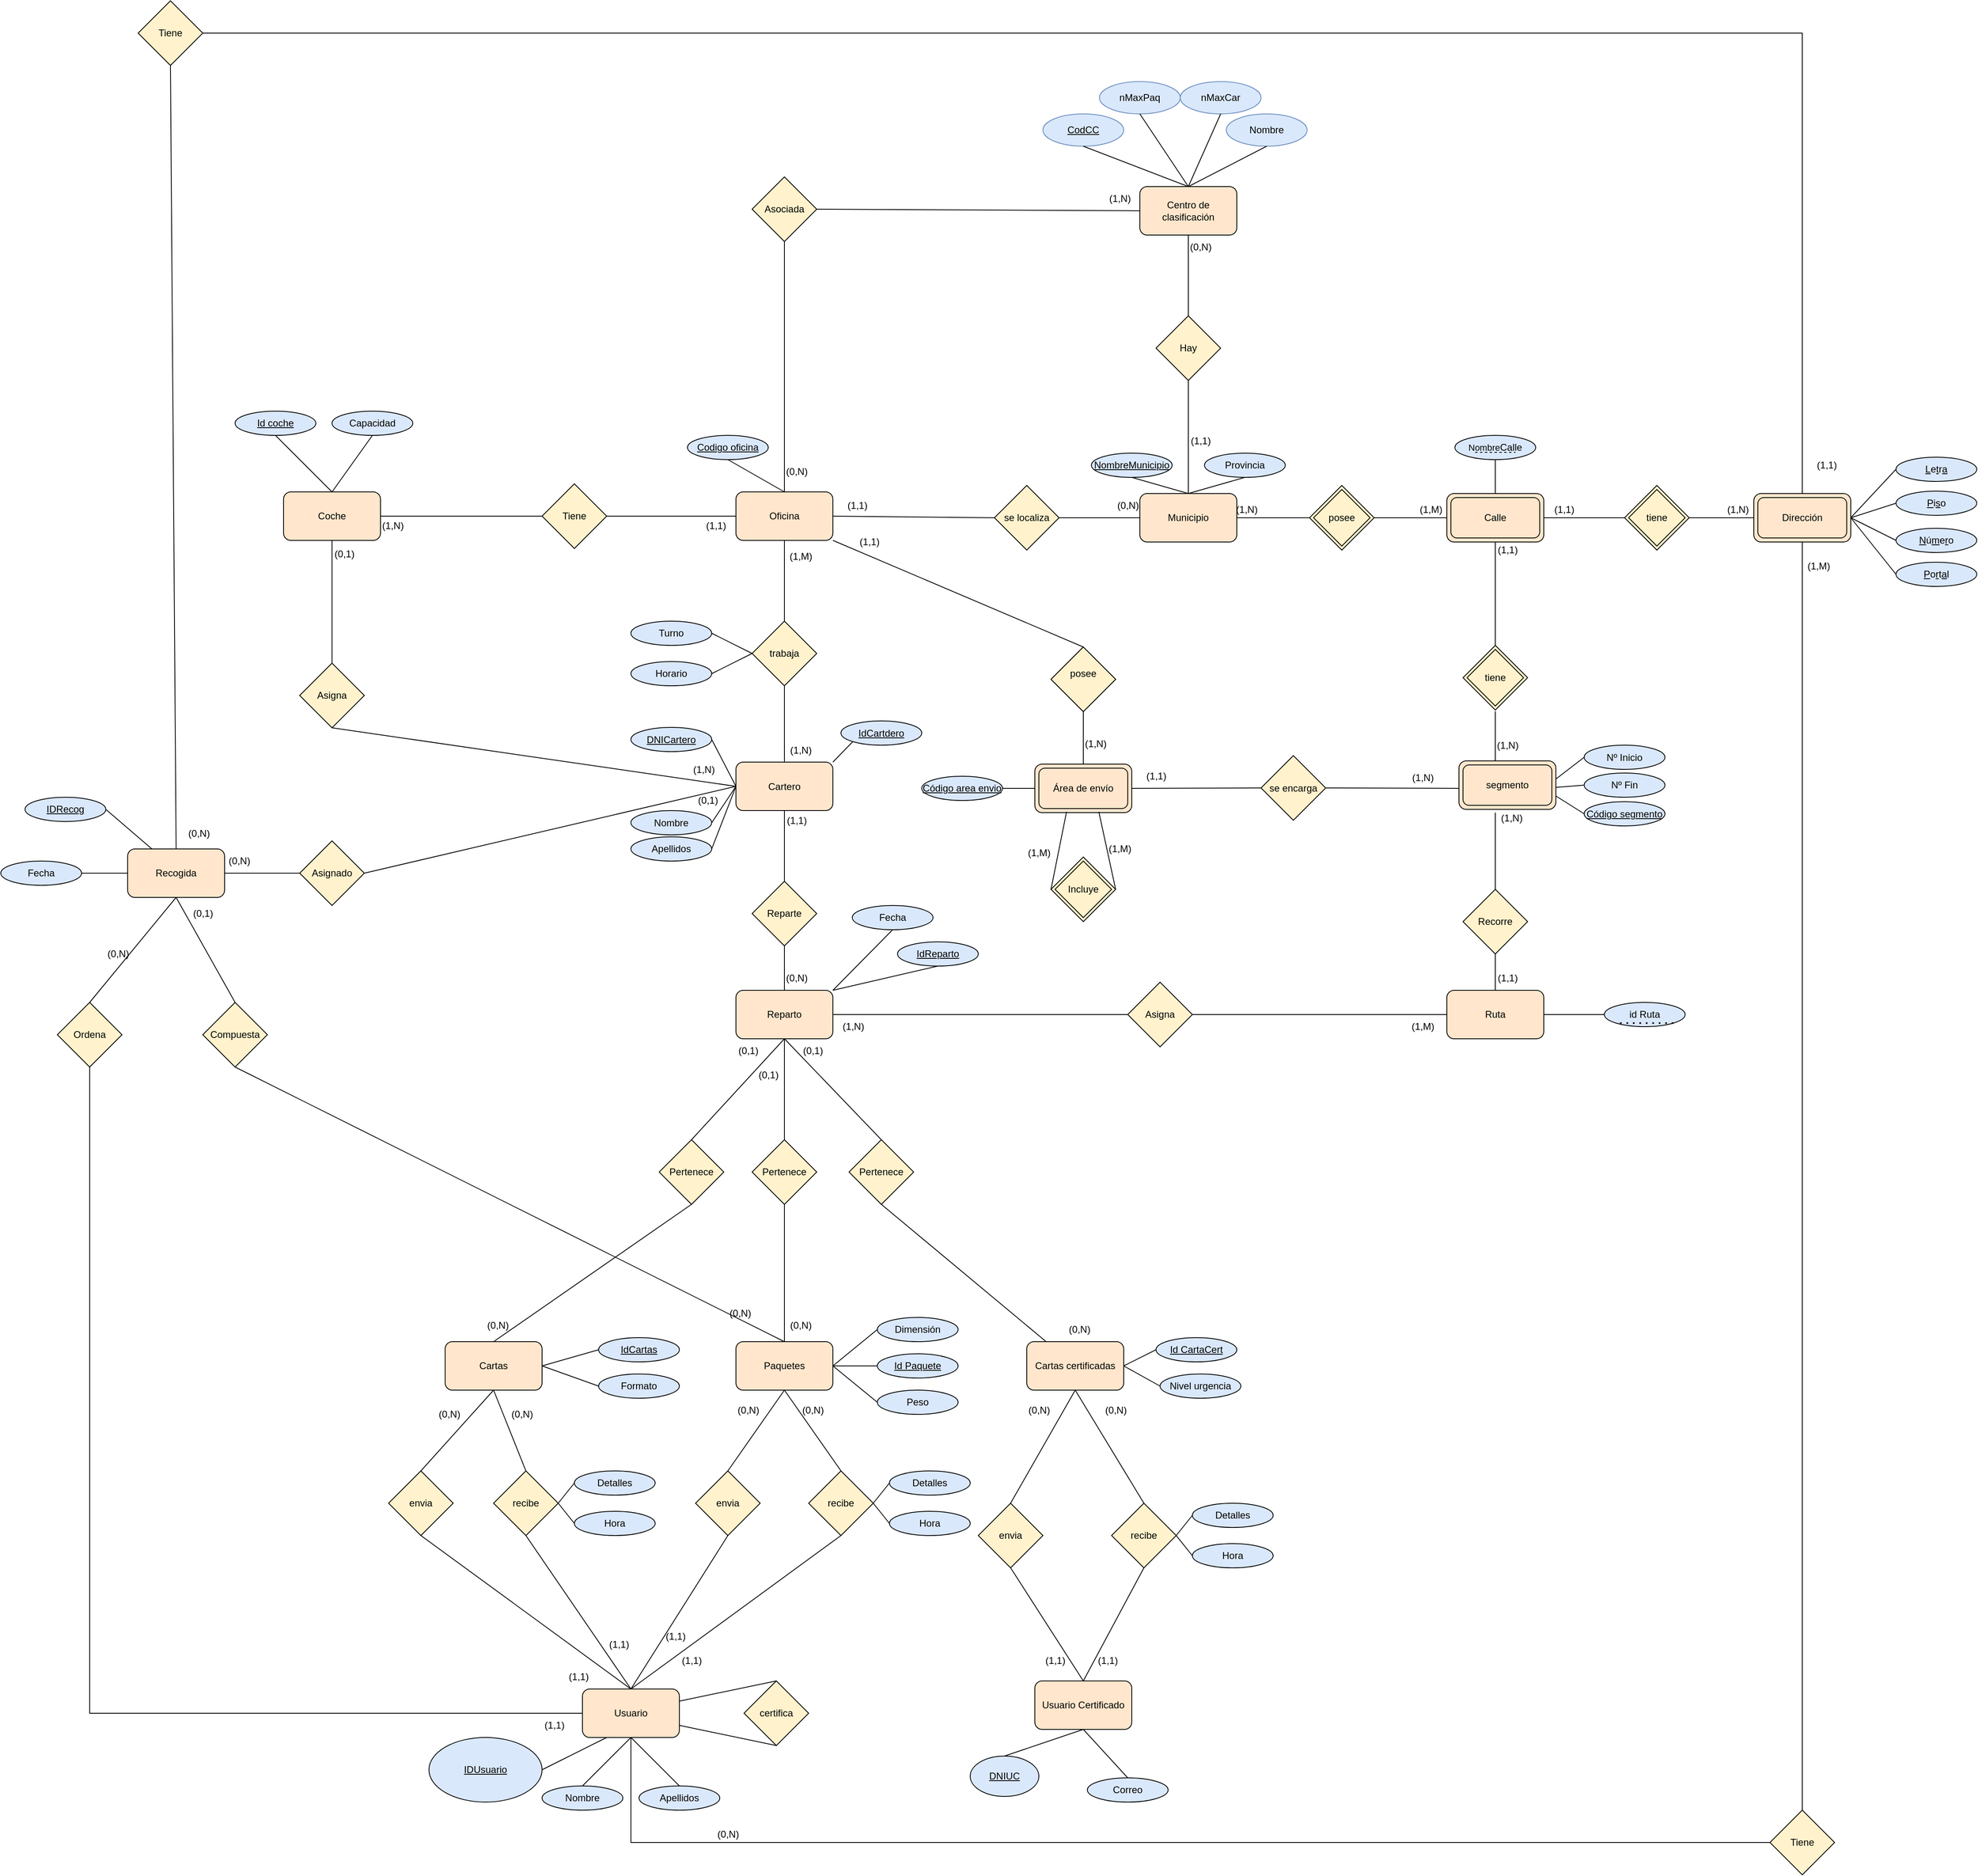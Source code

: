 <mxfile version="24.8.4">
  <diagram id="nxw2dvyNPHBl8qm0j6X3" name="Página-1">
    <mxGraphModel dx="3434" dy="2511" grid="1" gridSize="10" guides="1" tooltips="1" connect="1" arrows="1" fold="1" page="1" pageScale="1" pageWidth="827" pageHeight="1169" math="0" shadow="0">
      <root>
        <mxCell id="0" />
        <mxCell id="1" parent="0" />
        <mxCell id="lGGdBTwff3QEFtOllZTl-1" value="Oficina" style="rounded=1;whiteSpace=wrap;html=1;fillColor=#ffe6cc;strokeColor=#000000;" parent="1" vertex="1">
          <mxGeometry x="220" y="188" width="120" height="60" as="geometry" />
        </mxCell>
        <mxCell id="lGGdBTwff3QEFtOllZTl-2" value="" style="endArrow=none;html=1;rounded=0;exitX=1;exitY=0.5;exitDx=0;exitDy=0;entryX=0;entryY=0.5;entryDx=0;entryDy=0;" parent="1" source="lGGdBTwff3QEFtOllZTl-1" target="lGGdBTwff3QEFtOllZTl-3" edge="1">
          <mxGeometry width="50" height="50" relative="1" as="geometry">
            <mxPoint x="560" y="230" as="sourcePoint" />
            <mxPoint x="520" y="220" as="targetPoint" />
          </mxGeometry>
        </mxCell>
        <mxCell id="lGGdBTwff3QEFtOllZTl-3" value="se localiza" style="rhombus;whiteSpace=wrap;html=1;strokeColor=#000000;fillColor=#fff2cc;" parent="1" vertex="1">
          <mxGeometry x="540" y="180" width="80" height="80" as="geometry" />
        </mxCell>
        <mxCell id="lGGdBTwff3QEFtOllZTl-4" value="" style="endArrow=none;html=1;rounded=0;exitX=1;exitY=0.5;exitDx=0;exitDy=0;entryX=0;entryY=0.5;entryDx=0;entryDy=0;" parent="1" source="lGGdBTwff3QEFtOllZTl-3" target="lGGdBTwff3QEFtOllZTl-5" edge="1">
          <mxGeometry width="50" height="50" relative="1" as="geometry">
            <mxPoint x="650" y="240" as="sourcePoint" />
            <mxPoint x="700" y="220" as="targetPoint" />
          </mxGeometry>
        </mxCell>
        <mxCell id="lGGdBTwff3QEFtOllZTl-5" value="Municipio" style="rounded=1;whiteSpace=wrap;html=1;fillColor=#ffe6cc;strokeColor=#000000;" parent="1" vertex="1">
          <mxGeometry x="720" y="190" width="120" height="60" as="geometry" />
        </mxCell>
        <mxCell id="lGGdBTwff3QEFtOllZTl-6" value="(1,1)" style="text;html=1;align=center;verticalAlign=middle;resizable=0;points=[];autosize=1;strokeColor=none;fillColor=none;" parent="1" vertex="1">
          <mxGeometry x="345" y="190" width="50" height="30" as="geometry" />
        </mxCell>
        <mxCell id="lGGdBTwff3QEFtOllZTl-7" value="(0,N)" style="text;html=1;align=center;verticalAlign=middle;resizable=0;points=[];autosize=1;strokeColor=none;fillColor=none;" parent="1" vertex="1">
          <mxGeometry x="680" y="190" width="50" height="30" as="geometry" />
        </mxCell>
        <mxCell id="lGGdBTwff3QEFtOllZTl-8" value="" style="endArrow=none;html=1;rounded=0;exitX=1;exitY=0.5;exitDx=0;exitDy=0;entryX=0;entryY=0.5;entryDx=0;entryDy=0;" parent="1" source="lGGdBTwff3QEFtOllZTl-5" target="lGGdBTwff3QEFtOllZTl-9" edge="1">
          <mxGeometry width="50" height="50" relative="1" as="geometry">
            <mxPoint x="900" y="230" as="sourcePoint" />
            <mxPoint x="920" y="220" as="targetPoint" />
          </mxGeometry>
        </mxCell>
        <mxCell id="lGGdBTwff3QEFtOllZTl-9" value="" style="rhombus;whiteSpace=wrap;html=1;strokeColor=#000000;fillColor=#fff2cc;" parent="1" vertex="1">
          <mxGeometry x="930" y="180" width="80" height="80" as="geometry" />
        </mxCell>
        <mxCell id="lGGdBTwff3QEFtOllZTl-10" value="posee" style="rhombus;whiteSpace=wrap;html=1;strokeColor=#000000;fillColor=#fff2cc;" parent="1" vertex="1">
          <mxGeometry x="935" y="185" width="70" height="70" as="geometry" />
        </mxCell>
        <mxCell id="lGGdBTwff3QEFtOllZTl-11" value="" style="rounded=1;whiteSpace=wrap;html=1;fillColor=#ffe6cc;strokeColor=#000000;" parent="1" vertex="1">
          <mxGeometry x="1100" y="190" width="120" height="60" as="geometry" />
        </mxCell>
        <mxCell id="lGGdBTwff3QEFtOllZTl-12" value="Calle" style="rounded=1;whiteSpace=wrap;html=1;fillColor=#ffe6cc;strokeColor=#000000;" parent="1" vertex="1">
          <mxGeometry x="1105" y="195" width="110" height="50" as="geometry" />
        </mxCell>
        <mxCell id="lGGdBTwff3QEFtOllZTl-13" value="" style="endArrow=none;html=1;rounded=0;entryX=0;entryY=0.5;entryDx=0;entryDy=0;exitX=1;exitY=0.5;exitDx=0;exitDy=0;" parent="1" source="lGGdBTwff3QEFtOllZTl-9" target="lGGdBTwff3QEFtOllZTl-11" edge="1">
          <mxGeometry width="50" height="50" relative="1" as="geometry">
            <mxPoint x="920" y="380" as="sourcePoint" />
            <mxPoint x="970" y="330" as="targetPoint" />
          </mxGeometry>
        </mxCell>
        <mxCell id="lGGdBTwff3QEFtOllZTl-14" value="(1,N)" style="text;html=1;align=center;verticalAlign=middle;resizable=0;points=[];autosize=1;strokeColor=none;fillColor=none;" parent="1" vertex="1">
          <mxGeometry x="827" y="195" width="50" height="30" as="geometry" />
        </mxCell>
        <mxCell id="lGGdBTwff3QEFtOllZTl-15" value="(1,M)" style="text;html=1;align=center;verticalAlign=middle;resizable=0;points=[];autosize=1;strokeColor=none;fillColor=none;" parent="1" vertex="1">
          <mxGeometry x="1055" y="195" width="50" height="30" as="geometry" />
        </mxCell>
        <mxCell id="lGGdBTwff3QEFtOllZTl-16" value="" style="endArrow=none;html=1;rounded=0;exitX=1;exitY=0.5;exitDx=0;exitDy=0;entryX=0;entryY=0.5;entryDx=0;entryDy=0;" parent="1" source="lGGdBTwff3QEFtOllZTl-11" target="lGGdBTwff3QEFtOllZTl-17" edge="1">
          <mxGeometry width="50" height="50" relative="1" as="geometry">
            <mxPoint x="1290" y="250" as="sourcePoint" />
            <mxPoint x="1300" y="220" as="targetPoint" />
          </mxGeometry>
        </mxCell>
        <mxCell id="lGGdBTwff3QEFtOllZTl-17" value="" style="rhombus;whiteSpace=wrap;html=1;strokeColor=#000000;fillColor=#fff2cc;" parent="1" vertex="1">
          <mxGeometry x="1320" y="180" width="80" height="80" as="geometry" />
        </mxCell>
        <mxCell id="lGGdBTwff3QEFtOllZTl-18" value="tiene" style="rhombus;whiteSpace=wrap;html=1;strokeColor=#000000;fillColor=#fff2cc;" parent="1" vertex="1">
          <mxGeometry x="1325" y="185" width="70" height="70" as="geometry" />
        </mxCell>
        <mxCell id="lGGdBTwff3QEFtOllZTl-19" value="(1,1)" style="text;html=1;align=center;verticalAlign=middle;resizable=0;points=[];autosize=1;strokeColor=none;fillColor=none;" parent="1" vertex="1">
          <mxGeometry x="1220" y="195" width="50" height="30" as="geometry" />
        </mxCell>
        <mxCell id="lGGdBTwff3QEFtOllZTl-20" value="" style="endArrow=none;html=1;rounded=0;exitX=1;exitY=0.5;exitDx=0;exitDy=0;entryX=0;entryY=0.5;entryDx=0;entryDy=0;" parent="1" source="lGGdBTwff3QEFtOllZTl-17" target="lGGdBTwff3QEFtOllZTl-21" edge="1">
          <mxGeometry width="50" height="50" relative="1" as="geometry">
            <mxPoint x="1460" y="230" as="sourcePoint" />
            <mxPoint x="1470" y="220" as="targetPoint" />
          </mxGeometry>
        </mxCell>
        <mxCell id="lGGdBTwff3QEFtOllZTl-21" value="" style="rounded=1;whiteSpace=wrap;html=1;fillColor=#ffe6cc;strokeColor=#000000;" parent="1" vertex="1">
          <mxGeometry x="1480" y="190" width="120" height="60" as="geometry" />
        </mxCell>
        <mxCell id="lGGdBTwff3QEFtOllZTl-22" value="Dirección" style="rounded=1;whiteSpace=wrap;html=1;fillColor=#ffe6cc;strokeColor=#000000;" parent="1" vertex="1">
          <mxGeometry x="1485" y="195" width="110" height="50" as="geometry" />
        </mxCell>
        <mxCell id="lGGdBTwff3QEFtOllZTl-23" value="(1,N)" style="text;html=1;align=center;verticalAlign=middle;resizable=0;points=[];autosize=1;strokeColor=none;fillColor=none;" parent="1" vertex="1">
          <mxGeometry x="1435" y="195" width="50" height="30" as="geometry" />
        </mxCell>
        <mxCell id="lGGdBTwff3QEFtOllZTl-24" value="" style="endArrow=none;html=1;rounded=0;entryX=0.5;entryY=1;entryDx=0;entryDy=0;exitX=0.5;exitY=0;exitDx=0;exitDy=0;" parent="1" source="lGGdBTwff3QEFtOllZTl-25" target="lGGdBTwff3QEFtOllZTl-1" edge="1">
          <mxGeometry width="50" height="50" relative="1" as="geometry">
            <mxPoint x="280" y="318" as="sourcePoint" />
            <mxPoint x="290" y="298" as="targetPoint" />
          </mxGeometry>
        </mxCell>
        <mxCell id="lGGdBTwff3QEFtOllZTl-25" value="trabaja" style="rhombus;whiteSpace=wrap;html=1;strokeColor=#000000;fillColor=#fff2cc;" parent="1" vertex="1">
          <mxGeometry x="240" y="348" width="80" height="80" as="geometry" />
        </mxCell>
        <mxCell id="lGGdBTwff3QEFtOllZTl-26" value="" style="endArrow=none;html=1;rounded=0;entryX=0.5;entryY=1;entryDx=0;entryDy=0;exitX=0.5;exitY=0;exitDx=0;exitDy=0;" parent="1" source="lGGdBTwff3QEFtOllZTl-27" target="lGGdBTwff3QEFtOllZTl-25" edge="1">
          <mxGeometry width="50" height="50" relative="1" as="geometry">
            <mxPoint x="280" y="488" as="sourcePoint" />
            <mxPoint x="310" y="438" as="targetPoint" />
          </mxGeometry>
        </mxCell>
        <mxCell id="lGGdBTwff3QEFtOllZTl-27" value="Cartero" style="rounded=1;whiteSpace=wrap;html=1;fillColor=#ffe6cc;strokeColor=#000000;" parent="1" vertex="1">
          <mxGeometry x="220" y="522.5" width="120" height="60" as="geometry" />
        </mxCell>
        <mxCell id="lGGdBTwff3QEFtOllZTl-28" value="(1,M)" style="text;html=1;align=center;verticalAlign=middle;resizable=0;points=[];autosize=1;strokeColor=none;fillColor=none;" parent="1" vertex="1">
          <mxGeometry x="275" y="253" width="50" height="30" as="geometry" />
        </mxCell>
        <mxCell id="lGGdBTwff3QEFtOllZTl-29" value="(1,N)" style="text;html=1;align=center;verticalAlign=middle;resizable=0;points=[];autosize=1;strokeColor=none;fillColor=none;" parent="1" vertex="1">
          <mxGeometry x="275" y="493" width="50" height="30" as="geometry" />
        </mxCell>
        <mxCell id="lGGdBTwff3QEFtOllZTl-30" value="" style="endArrow=none;html=1;rounded=0;entryX=0;entryY=0.5;entryDx=0;entryDy=0;exitX=1;exitY=0.5;exitDx=0;exitDy=0;" parent="1" source="lGGdBTwff3QEFtOllZTl-31" target="lGGdBTwff3QEFtOllZTl-25" edge="1">
          <mxGeometry width="50" height="50" relative="1" as="geometry">
            <mxPoint x="190" y="358" as="sourcePoint" />
            <mxPoint x="220" y="368" as="targetPoint" />
          </mxGeometry>
        </mxCell>
        <mxCell id="lGGdBTwff3QEFtOllZTl-31" value="Turno" style="ellipse;whiteSpace=wrap;html=1;strokeColor=#000000;fillColor=#dae8fc;" parent="1" vertex="1">
          <mxGeometry x="90" y="348" width="100" height="30" as="geometry" />
        </mxCell>
        <mxCell id="lGGdBTwff3QEFtOllZTl-32" value="Horario" style="ellipse;whiteSpace=wrap;html=1;strokeColor=#000000;fillColor=#dae8fc;" parent="1" vertex="1">
          <mxGeometry x="90" y="398" width="100" height="30" as="geometry" />
        </mxCell>
        <mxCell id="lGGdBTwff3QEFtOllZTl-33" value="" style="endArrow=none;html=1;rounded=0;entryX=0;entryY=0.5;entryDx=0;entryDy=0;exitX=1;exitY=0.5;exitDx=0;exitDy=0;" parent="1" source="lGGdBTwff3QEFtOllZTl-32" target="lGGdBTwff3QEFtOllZTl-25" edge="1">
          <mxGeometry width="50" height="50" relative="1" as="geometry">
            <mxPoint x="190" y="448" as="sourcePoint" />
            <mxPoint x="240" y="398" as="targetPoint" />
          </mxGeometry>
        </mxCell>
        <mxCell id="lGGdBTwff3QEFtOllZTl-34" value="" style="endArrow=none;html=1;rounded=0;entryX=0.5;entryY=0;entryDx=0;entryDy=0;exitX=0.5;exitY=1;exitDx=0;exitDy=0;" parent="1" source="lGGdBTwff3QEFtOllZTl-35" target="lGGdBTwff3QEFtOllZTl-1" edge="1">
          <mxGeometry width="50" height="50" relative="1" as="geometry">
            <mxPoint x="270" y="148" as="sourcePoint" />
            <mxPoint x="330" y="138" as="targetPoint" />
          </mxGeometry>
        </mxCell>
        <mxCell id="lGGdBTwff3QEFtOllZTl-35" value="&lt;u&gt;Codigo oficina&lt;/u&gt;" style="ellipse;whiteSpace=wrap;html=1;strokeColor=#000000;fillColor=#dae8fc;" parent="1" vertex="1">
          <mxGeometry x="160" y="118" width="100" height="30" as="geometry" />
        </mxCell>
        <mxCell id="lGGdBTwff3QEFtOllZTl-36" value="&lt;u&gt;DNICartero&lt;/u&gt;" style="ellipse;whiteSpace=wrap;html=1;strokeColor=#000000;fillColor=#dae8fc;" parent="1" vertex="1">
          <mxGeometry x="90" y="479.5" width="100" height="30" as="geometry" />
        </mxCell>
        <mxCell id="lGGdBTwff3QEFtOllZTl-37" value="" style="endArrow=none;html=1;rounded=0;entryX=0;entryY=0.5;entryDx=0;entryDy=0;exitX=1;exitY=0.5;exitDx=0;exitDy=0;" parent="1" source="lGGdBTwff3QEFtOllZTl-36" target="lGGdBTwff3QEFtOllZTl-27" edge="1">
          <mxGeometry width="50" height="50" relative="1" as="geometry">
            <mxPoint x="140" y="608" as="sourcePoint" />
            <mxPoint x="190" y="558" as="targetPoint" />
          </mxGeometry>
        </mxCell>
        <mxCell id="lGGdBTwff3QEFtOllZTl-38" value="Nombre" style="ellipse;whiteSpace=wrap;html=1;strokeColor=#000000;fillColor=#dae8fc;" parent="1" vertex="1">
          <mxGeometry x="90" y="582.5" width="100" height="30" as="geometry" />
        </mxCell>
        <mxCell id="lGGdBTwff3QEFtOllZTl-39" value="Apellidos" style="ellipse;whiteSpace=wrap;html=1;strokeColor=#000000;fillColor=#dae8fc;" parent="1" vertex="1">
          <mxGeometry x="90" y="615" width="100" height="30" as="geometry" />
        </mxCell>
        <mxCell id="lGGdBTwff3QEFtOllZTl-40" value="" style="endArrow=none;html=1;rounded=0;entryX=0;entryY=0.5;entryDx=0;entryDy=0;exitX=1;exitY=0.5;exitDx=0;exitDy=0;" parent="1" source="lGGdBTwff3QEFtOllZTl-38" target="lGGdBTwff3QEFtOllZTl-27" edge="1">
          <mxGeometry width="50" height="50" relative="1" as="geometry">
            <mxPoint x="170" y="668" as="sourcePoint" />
            <mxPoint x="220" y="618" as="targetPoint" />
          </mxGeometry>
        </mxCell>
        <mxCell id="lGGdBTwff3QEFtOllZTl-41" value="" style="endArrow=none;html=1;rounded=0;entryX=0;entryY=0.5;entryDx=0;entryDy=0;exitX=1;exitY=0.5;exitDx=0;exitDy=0;" parent="1" source="lGGdBTwff3QEFtOllZTl-39" target="lGGdBTwff3QEFtOllZTl-27" edge="1">
          <mxGeometry width="50" height="50" relative="1" as="geometry">
            <mxPoint x="140" y="668" as="sourcePoint" />
            <mxPoint x="190" y="618" as="targetPoint" />
          </mxGeometry>
        </mxCell>
        <mxCell id="lGGdBTwff3QEFtOllZTl-42" value="" style="endArrow=none;html=1;rounded=0;exitX=0.5;exitY=0;exitDx=0;exitDy=0;entryX=0.5;entryY=1;entryDx=0;entryDy=0;" parent="1" source="lGGdBTwff3QEFtOllZTl-5" target="lGGdBTwff3QEFtOllZTl-43" edge="1">
          <mxGeometry width="50" height="50" relative="1" as="geometry">
            <mxPoint x="740" y="170" as="sourcePoint" />
            <mxPoint x="740" y="150" as="targetPoint" />
          </mxGeometry>
        </mxCell>
        <mxCell id="lGGdBTwff3QEFtOllZTl-43" value="&lt;u&gt;NombreMunicipio&lt;/u&gt;" style="ellipse;whiteSpace=wrap;html=1;strokeColor=#000000;fillColor=#dae8fc;" parent="1" vertex="1">
          <mxGeometry x="660" y="140" width="100" height="30" as="geometry" />
        </mxCell>
        <mxCell id="lGGdBTwff3QEFtOllZTl-44" value="Provincia" style="ellipse;whiteSpace=wrap;html=1;strokeColor=#000000;fillColor=#dae8fc;" parent="1" vertex="1">
          <mxGeometry x="800" y="140" width="100" height="30" as="geometry" />
        </mxCell>
        <mxCell id="lGGdBTwff3QEFtOllZTl-45" value="" style="endArrow=none;html=1;rounded=0;exitX=0.5;exitY=0;exitDx=0;exitDy=0;entryX=0.5;entryY=1;entryDx=0;entryDy=0;" parent="1" source="lGGdBTwff3QEFtOllZTl-5" target="lGGdBTwff3QEFtOllZTl-44" edge="1">
          <mxGeometry width="50" height="50" relative="1" as="geometry">
            <mxPoint x="810" y="200" as="sourcePoint" />
            <mxPoint x="860" y="150" as="targetPoint" />
          </mxGeometry>
        </mxCell>
        <mxCell id="lGGdBTwff3QEFtOllZTl-46" value="" style="endArrow=none;html=1;rounded=0;exitX=0.5;exitY=0;exitDx=0;exitDy=0;entryX=0.5;entryY=1;entryDx=0;entryDy=0;" parent="1" source="lGGdBTwff3QEFtOllZTl-5" target="lGGdBTwff3QEFtOllZTl-47" edge="1">
          <mxGeometry width="50" height="50" relative="1" as="geometry">
            <mxPoint x="760" y="150" as="sourcePoint" />
            <mxPoint x="780" y="50" as="targetPoint" />
          </mxGeometry>
        </mxCell>
        <mxCell id="lGGdBTwff3QEFtOllZTl-47" value="Hay" style="rhombus;whiteSpace=wrap;html=1;strokeColor=#000000;fillColor=#fff2cc;" parent="1" vertex="1">
          <mxGeometry x="740" y="-30" width="80" height="80" as="geometry" />
        </mxCell>
        <mxCell id="lGGdBTwff3QEFtOllZTl-48" value="Centro de clasificación" style="rounded=1;whiteSpace=wrap;html=1;fillColor=#ffe6cc;strokeColor=#000000;" parent="1" vertex="1">
          <mxGeometry x="720" y="-190" width="120" height="60" as="geometry" />
        </mxCell>
        <mxCell id="lGGdBTwff3QEFtOllZTl-49" value="" style="endArrow=none;html=1;rounded=0;exitX=0.5;exitY=0;exitDx=0;exitDy=0;entryX=0.5;entryY=1;entryDx=0;entryDy=0;" parent="1" source="lGGdBTwff3QEFtOllZTl-47" target="lGGdBTwff3QEFtOllZTl-48" edge="1">
          <mxGeometry width="50" height="50" relative="1" as="geometry">
            <mxPoint x="730" y="-50" as="sourcePoint" />
            <mxPoint x="780" y="-110" as="targetPoint" />
          </mxGeometry>
        </mxCell>
        <mxCell id="lGGdBTwff3QEFtOllZTl-50" value="(1,1)" style="text;html=1;align=center;verticalAlign=middle;resizable=0;points=[];autosize=1;strokeColor=none;fillColor=none;" parent="1" vertex="1">
          <mxGeometry x="770" y="110" width="50" height="30" as="geometry" />
        </mxCell>
        <mxCell id="lGGdBTwff3QEFtOllZTl-51" value="(0,N)" style="text;html=1;align=center;verticalAlign=middle;resizable=0;points=[];autosize=1;strokeColor=none;fillColor=none;" parent="1" vertex="1">
          <mxGeometry x="770" y="-130" width="50" height="30" as="geometry" />
        </mxCell>
        <mxCell id="lGGdBTwff3QEFtOllZTl-52" value="Asociada" style="rhombus;whiteSpace=wrap;html=1;strokeColor=#000000;fillColor=#fff2cc;" parent="1" vertex="1">
          <mxGeometry x="240" y="-202" width="80" height="80" as="geometry" />
        </mxCell>
        <mxCell id="lGGdBTwff3QEFtOllZTl-53" value="" style="endArrow=none;html=1;rounded=0;exitX=1;exitY=0.5;exitDx=0;exitDy=0;entryX=0;entryY=0.5;entryDx=0;entryDy=0;" parent="1" source="lGGdBTwff3QEFtOllZTl-52" target="lGGdBTwff3QEFtOllZTl-48" edge="1">
          <mxGeometry width="50" height="50" relative="1" as="geometry">
            <mxPoint x="530" y="-130" as="sourcePoint" />
            <mxPoint x="580" y="-180" as="targetPoint" />
          </mxGeometry>
        </mxCell>
        <mxCell id="lGGdBTwff3QEFtOllZTl-54" value="" style="endArrow=none;html=1;rounded=0;entryX=0.5;entryY=1;entryDx=0;entryDy=0;exitX=0.5;exitY=0;exitDx=0;exitDy=0;" parent="1" source="lGGdBTwff3QEFtOllZTl-1" target="lGGdBTwff3QEFtOllZTl-52" edge="1">
          <mxGeometry width="50" height="50" relative="1" as="geometry">
            <mxPoint x="270" y="-22" as="sourcePoint" />
            <mxPoint x="320" y="-72" as="targetPoint" />
          </mxGeometry>
        </mxCell>
        <mxCell id="lGGdBTwff3QEFtOllZTl-55" value="(1,N)" style="text;html=1;align=center;verticalAlign=middle;resizable=0;points=[];autosize=1;strokeColor=none;fillColor=none;" parent="1" vertex="1">
          <mxGeometry x="670" y="-190" width="50" height="30" as="geometry" />
        </mxCell>
        <mxCell id="lGGdBTwff3QEFtOllZTl-56" value="(0,N)" style="text;html=1;align=center;verticalAlign=middle;resizable=0;points=[];autosize=1;strokeColor=none;fillColor=none;" parent="1" vertex="1">
          <mxGeometry x="270" y="148" width="50" height="30" as="geometry" />
        </mxCell>
        <mxCell id="lGGdBTwff3QEFtOllZTl-57" value="nMaxPaq" style="ellipse;whiteSpace=wrap;html=1;align=center;fillColor=#dae8fc;strokeColor=#6c8ebf;" parent="1" vertex="1">
          <mxGeometry x="670" y="-320" width="100" height="40" as="geometry" />
        </mxCell>
        <mxCell id="lGGdBTwff3QEFtOllZTl-58" value="Nombre" style="ellipse;whiteSpace=wrap;html=1;align=center;fillColor=#dae8fc;strokeColor=#6c8ebf;" parent="1" vertex="1">
          <mxGeometry x="827" y="-280" width="100" height="40" as="geometry" />
        </mxCell>
        <mxCell id="lGGdBTwff3QEFtOllZTl-59" value="&lt;u&gt;CodCC&lt;/u&gt;" style="ellipse;whiteSpace=wrap;html=1;align=center;fillColor=#dae8fc;strokeColor=#6c8ebf;" parent="1" vertex="1">
          <mxGeometry x="600" y="-280" width="100" height="40" as="geometry" />
        </mxCell>
        <mxCell id="lGGdBTwff3QEFtOllZTl-61" value="nMaxCar" style="ellipse;whiteSpace=wrap;html=1;align=center;fillColor=#dae8fc;strokeColor=#6c8ebf;" parent="1" vertex="1">
          <mxGeometry x="770" y="-320" width="100" height="40" as="geometry" />
        </mxCell>
        <mxCell id="lGGdBTwff3QEFtOllZTl-62" value="" style="endArrow=none;html=1;rounded=0;exitX=0.5;exitY=0;exitDx=0;exitDy=0;entryX=0.5;entryY=1;entryDx=0;entryDy=0;" parent="1" source="lGGdBTwff3QEFtOllZTl-48" target="lGGdBTwff3QEFtOllZTl-59" edge="1">
          <mxGeometry width="50" height="50" relative="1" as="geometry">
            <mxPoint x="670" y="-200" as="sourcePoint" />
            <mxPoint x="720" y="-250" as="targetPoint" />
          </mxGeometry>
        </mxCell>
        <mxCell id="lGGdBTwff3QEFtOllZTl-63" value="" style="endArrow=none;html=1;rounded=0;exitX=0.5;exitY=0;exitDx=0;exitDy=0;entryX=0.5;entryY=1;entryDx=0;entryDy=0;" parent="1" source="lGGdBTwff3QEFtOllZTl-48" target="lGGdBTwff3QEFtOllZTl-57" edge="1">
          <mxGeometry width="50" height="50" relative="1" as="geometry">
            <mxPoint x="750" y="-210" as="sourcePoint" />
            <mxPoint x="800" y="-260" as="targetPoint" />
          </mxGeometry>
        </mxCell>
        <mxCell id="lGGdBTwff3QEFtOllZTl-64" value="" style="endArrow=none;html=1;rounded=0;exitX=0.5;exitY=0;exitDx=0;exitDy=0;entryX=0.5;entryY=1;entryDx=0;entryDy=0;" parent="1" source="lGGdBTwff3QEFtOllZTl-48" target="lGGdBTwff3QEFtOllZTl-61" edge="1">
          <mxGeometry width="50" height="50" relative="1" as="geometry">
            <mxPoint x="780" y="-200" as="sourcePoint" />
            <mxPoint x="830" y="-250" as="targetPoint" />
          </mxGeometry>
        </mxCell>
        <mxCell id="lGGdBTwff3QEFtOllZTl-65" value="" style="endArrow=none;html=1;rounded=0;exitX=0.5;exitY=0;exitDx=0;exitDy=0;entryX=0.5;entryY=1;entryDx=0;entryDy=0;" parent="1" source="lGGdBTwff3QEFtOllZTl-48" target="lGGdBTwff3QEFtOllZTl-58" edge="1">
          <mxGeometry width="50" height="50" relative="1" as="geometry">
            <mxPoint x="850" y="-190" as="sourcePoint" />
            <mxPoint x="900" y="-220" as="targetPoint" />
          </mxGeometry>
        </mxCell>
        <mxCell id="lGGdBTwff3QEFtOllZTl-66" value="" style="endArrow=none;html=1;rounded=0;entryX=0.5;entryY=1;entryDx=0;entryDy=0;exitX=0.5;exitY=0;exitDx=0;exitDy=0;" parent="1" source="lGGdBTwff3QEFtOllZTl-69" target="lGGdBTwff3QEFtOllZTl-11" edge="1">
          <mxGeometry width="50" height="50" relative="1" as="geometry">
            <mxPoint x="1160" y="360" as="sourcePoint" />
            <mxPoint x="1230" y="310" as="targetPoint" />
          </mxGeometry>
        </mxCell>
        <mxCell id="lGGdBTwff3QEFtOllZTl-67" value="&lt;font style=&quot;font-size: 11px;&quot;&gt;Nombre&lt;/font&gt;Calle" style="ellipse;whiteSpace=wrap;html=1;strokeColor=#000000;fillColor=#dae8fc;" parent="1" vertex="1">
          <mxGeometry x="1110" y="118" width="100" height="30" as="geometry" />
        </mxCell>
        <mxCell id="lGGdBTwff3QEFtOllZTl-68" value="" style="endArrow=none;html=1;rounded=0;entryX=0.5;entryY=1;entryDx=0;entryDy=0;exitX=0.5;exitY=0;exitDx=0;exitDy=0;" parent="1" source="lGGdBTwff3QEFtOllZTl-11" target="lGGdBTwff3QEFtOllZTl-67" edge="1">
          <mxGeometry width="50" height="50" relative="1" as="geometry">
            <mxPoint x="1110" y="200" as="sourcePoint" />
            <mxPoint x="1160" y="150" as="targetPoint" />
          </mxGeometry>
        </mxCell>
        <mxCell id="lGGdBTwff3QEFtOllZTl-69" value="" style="rhombus;whiteSpace=wrap;html=1;strokeColor=#000000;fillColor=#fff2cc;" parent="1" vertex="1">
          <mxGeometry x="1120" y="378" width="80" height="80" as="geometry" />
        </mxCell>
        <mxCell id="lGGdBTwff3QEFtOllZTl-70" value="tiene" style="rhombus;whiteSpace=wrap;html=1;strokeColor=#000000;fillColor=#fff2cc;" parent="1" vertex="1">
          <mxGeometry x="1125" y="383" width="70" height="70" as="geometry" />
        </mxCell>
        <mxCell id="lGGdBTwff3QEFtOllZTl-71" value="(1,1)" style="text;html=1;align=center;verticalAlign=middle;resizable=0;points=[];autosize=1;strokeColor=none;fillColor=none;" parent="1" vertex="1">
          <mxGeometry x="1150" y="245" width="50" height="30" as="geometry" />
        </mxCell>
        <mxCell id="lGGdBTwff3QEFtOllZTl-72" value="" style="endArrow=none;html=1;rounded=0;entryX=0.5;entryY=1;entryDx=0;entryDy=0;exitX=0.5;exitY=0;exitDx=0;exitDy=0;" parent="1" edge="1">
          <mxGeometry width="50" height="50" relative="1" as="geometry">
            <mxPoint x="1160" y="525" as="sourcePoint" />
            <mxPoint x="1160" y="459.5" as="targetPoint" />
          </mxGeometry>
        </mxCell>
        <mxCell id="lGGdBTwff3QEFtOllZTl-74" value="(1,N)" style="text;html=1;align=center;verticalAlign=middle;resizable=0;points=[];autosize=1;strokeColor=none;fillColor=none;" parent="1" vertex="1">
          <mxGeometry x="1150" y="486.5" width="50" height="30" as="geometry" />
        </mxCell>
        <mxCell id="lGGdBTwff3QEFtOllZTl-75" value="Nº Inicio" style="ellipse;whiteSpace=wrap;html=1;strokeColor=#000000;fillColor=#dae8fc;" parent="1" vertex="1">
          <mxGeometry x="1270" y="501.5" width="100" height="30" as="geometry" />
        </mxCell>
        <mxCell id="lGGdBTwff3QEFtOllZTl-77" value="Nº Fin" style="ellipse;whiteSpace=wrap;html=1;strokeColor=#000000;fillColor=#dae8fc;" parent="1" vertex="1">
          <mxGeometry x="1270" y="536" width="100" height="30" as="geometry" />
        </mxCell>
        <mxCell id="lGGdBTwff3QEFtOllZTl-78" value="&lt;u&gt;Código segmento&lt;/u&gt;" style="ellipse;whiteSpace=wrap;html=1;strokeColor=#000000;fillColor=#dae8fc;" parent="1" vertex="1">
          <mxGeometry x="1270" y="571.5" width="100" height="30" as="geometry" />
        </mxCell>
        <mxCell id="lGGdBTwff3QEFtOllZTl-79" value="" style="endArrow=none;html=1;rounded=0;entryX=0;entryY=0.5;entryDx=0;entryDy=0;exitX=1;exitY=0.5;exitDx=0;exitDy=0;" parent="1" target="lGGdBTwff3QEFtOllZTl-75" edge="1">
          <mxGeometry width="50" height="50" relative="1" as="geometry">
            <mxPoint x="1220" y="555" as="sourcePoint" />
            <mxPoint x="1260" y="621.5" as="targetPoint" />
          </mxGeometry>
        </mxCell>
        <mxCell id="lGGdBTwff3QEFtOllZTl-80" value="" style="endArrow=none;html=1;rounded=0;entryX=0;entryY=0.5;entryDx=0;entryDy=0;exitX=1;exitY=0.5;exitDx=0;exitDy=0;" parent="1" target="lGGdBTwff3QEFtOllZTl-77" edge="1">
          <mxGeometry width="50" height="50" relative="1" as="geometry">
            <mxPoint x="1220" y="555" as="sourcePoint" />
            <mxPoint x="1140" y="631.5" as="targetPoint" />
          </mxGeometry>
        </mxCell>
        <mxCell id="lGGdBTwff3QEFtOllZTl-81" value="" style="endArrow=none;html=1;rounded=0;entryX=0;entryY=0.5;entryDx=0;entryDy=0;exitX=1;exitY=0.5;exitDx=0;exitDy=0;" parent="1" target="lGGdBTwff3QEFtOllZTl-78" edge="1">
          <mxGeometry width="50" height="50" relative="1" as="geometry">
            <mxPoint x="1220" y="555" as="sourcePoint" />
            <mxPoint x="1180" y="621.5" as="targetPoint" />
          </mxGeometry>
        </mxCell>
        <mxCell id="lGGdBTwff3QEFtOllZTl-82" value="" style="endArrow=none;html=1;rounded=0;entryX=1;entryY=1;entryDx=0;entryDy=0;exitX=0.5;exitY=0;exitDx=0;exitDy=0;" parent="1" source="lGGdBTwff3QEFtOllZTl-83" target="lGGdBTwff3QEFtOllZTl-1" edge="1">
          <mxGeometry width="50" height="50" relative="1" as="geometry">
            <mxPoint x="640" y="380" as="sourcePoint" />
            <mxPoint x="660" y="340" as="targetPoint" />
          </mxGeometry>
        </mxCell>
        <mxCell id="lGGdBTwff3QEFtOllZTl-83" value="se asocia" style="rhombus;whiteSpace=wrap;html=1;strokeColor=#000000;fillColor=#fff2cc;" parent="1" vertex="1">
          <mxGeometry x="610" y="380" width="80" height="80" as="geometry" />
        </mxCell>
        <mxCell id="lGGdBTwff3QEFtOllZTl-84" value="" style="endArrow=none;html=1;rounded=0;entryX=0.5;entryY=1;entryDx=0;entryDy=0;exitX=0.5;exitY=0;exitDx=0;exitDy=0;" parent="1" source="lGGdBTwff3QEFtOllZTl-85" target="lGGdBTwff3QEFtOllZTl-83" edge="1">
          <mxGeometry width="50" height="50" relative="1" as="geometry">
            <mxPoint x="650" y="510" as="sourcePoint" />
            <mxPoint x="670" y="490" as="targetPoint" />
          </mxGeometry>
        </mxCell>
        <mxCell id="lGGdBTwff3QEFtOllZTl-85" value="Área de envío" style="rounded=1;whiteSpace=wrap;html=1;fillColor=#ffe6cc;strokeColor=#000000;" parent="1" vertex="1">
          <mxGeometry x="590" y="525" width="120" height="60" as="geometry" />
        </mxCell>
        <mxCell id="lGGdBTwff3QEFtOllZTl-87" value="Área de envío" style="rounded=1;whiteSpace=wrap;html=1;fillColor=#ffe6cc;strokeColor=#000000;" parent="1" vertex="1">
          <mxGeometry x="595" y="530" width="110" height="50" as="geometry" />
        </mxCell>
        <mxCell id="lGGdBTwff3QEFtOllZTl-88" value="" style="rhombus;whiteSpace=wrap;html=1;strokeColor=#000000;fillColor=#fff2cc;" parent="1" vertex="1">
          <mxGeometry x="610" y="640" width="80" height="80" as="geometry" />
        </mxCell>
        <mxCell id="lGGdBTwff3QEFtOllZTl-89" value="Incluye" style="rhombus;whiteSpace=wrap;html=1;strokeColor=#000000;fillColor=#fff2cc;" parent="1" vertex="1">
          <mxGeometry x="615" y="645" width="70" height="70" as="geometry" />
        </mxCell>
        <mxCell id="lGGdBTwff3QEFtOllZTl-90" value="" style="endArrow=none;html=1;rounded=0;entryX=0.327;entryY=0.983;entryDx=0;entryDy=0;entryPerimeter=0;exitX=0;exitY=0.5;exitDx=0;exitDy=0;" parent="1" source="lGGdBTwff3QEFtOllZTl-88" target="lGGdBTwff3QEFtOllZTl-85" edge="1">
          <mxGeometry width="50" height="50" relative="1" as="geometry">
            <mxPoint x="590" y="650" as="sourcePoint" />
            <mxPoint x="640" y="600" as="targetPoint" />
          </mxGeometry>
        </mxCell>
        <mxCell id="lGGdBTwff3QEFtOllZTl-91" value="" style="endArrow=none;html=1;rounded=0;entryX=0.66;entryY=0.983;entryDx=0;entryDy=0;exitX=1;exitY=0.5;exitDx=0;exitDy=0;entryPerimeter=0;" parent="1" source="lGGdBTwff3QEFtOllZTl-88" target="lGGdBTwff3QEFtOllZTl-85" edge="1">
          <mxGeometry width="50" height="50" relative="1" as="geometry">
            <mxPoint x="730" y="660" as="sourcePoint" />
            <mxPoint x="780" y="610" as="targetPoint" />
          </mxGeometry>
        </mxCell>
        <mxCell id="lGGdBTwff3QEFtOllZTl-92" value="" style="endArrow=none;html=1;rounded=0;exitX=1;exitY=0.5;exitDx=0;exitDy=0;entryX=0;entryY=0.5;entryDx=0;entryDy=0;" parent="1" source="lGGdBTwff3QEFtOllZTl-85" target="lGGdBTwff3QEFtOllZTl-93" edge="1">
          <mxGeometry width="50" height="50" relative="1" as="geometry">
            <mxPoint x="790" y="580" as="sourcePoint" />
            <mxPoint x="850" y="555" as="targetPoint" />
          </mxGeometry>
        </mxCell>
        <mxCell id="lGGdBTwff3QEFtOllZTl-93" value="se encarga" style="rhombus;whiteSpace=wrap;html=1;strokeColor=#000000;fillColor=#fff2cc;" parent="1" vertex="1">
          <mxGeometry x="870" y="514.5" width="80" height="80" as="geometry" />
        </mxCell>
        <mxCell id="lGGdBTwff3QEFtOllZTl-94" value="" style="endArrow=none;html=1;rounded=0;exitX=1;exitY=0.5;exitDx=0;exitDy=0;entryX=0;entryY=0.58;entryDx=0;entryDy=0;entryPerimeter=0;" parent="1" source="lGGdBTwff3QEFtOllZTl-93" target="9IITK_Hqd2dyz2tdz5-P-5" edge="1">
          <mxGeometry width="50" height="50" relative="1" as="geometry">
            <mxPoint x="980" y="510" as="sourcePoint" />
            <mxPoint x="1100" y="555" as="targetPoint" />
          </mxGeometry>
        </mxCell>
        <mxCell id="lGGdBTwff3QEFtOllZTl-95" value="" style="endArrow=none;html=1;rounded=0;entryX=0.5;entryY=1;entryDx=0;entryDy=0;exitX=0.5;exitY=0;exitDx=0;exitDy=0;" parent="1" source="lGGdBTwff3QEFtOllZTl-96" edge="1">
          <mxGeometry width="50" height="50" relative="1" as="geometry">
            <mxPoint x="1160" y="650" as="sourcePoint" />
            <mxPoint x="1160" y="585" as="targetPoint" />
          </mxGeometry>
        </mxCell>
        <mxCell id="lGGdBTwff3QEFtOllZTl-96" value="Recorre" style="rhombus;whiteSpace=wrap;html=1;strokeColor=#000000;fillColor=#fff2cc;" parent="1" vertex="1">
          <mxGeometry x="1120" y="680" width="80" height="80" as="geometry" />
        </mxCell>
        <mxCell id="lGGdBTwff3QEFtOllZTl-97" value="Ruta" style="rounded=1;whiteSpace=wrap;html=1;fillColor=#ffe6cc;strokeColor=#000000;" parent="1" vertex="1">
          <mxGeometry x="1100" y="805" width="120" height="60" as="geometry" />
        </mxCell>
        <mxCell id="lGGdBTwff3QEFtOllZTl-99" value="" style="endArrow=none;html=1;rounded=0;entryX=0.5;entryY=1;entryDx=0;entryDy=0;exitX=0.5;exitY=0;exitDx=0;exitDy=0;" parent="1" source="lGGdBTwff3QEFtOllZTl-97" target="lGGdBTwff3QEFtOllZTl-96" edge="1">
          <mxGeometry width="50" height="50" relative="1" as="geometry">
            <mxPoint x="1030" y="790" as="sourcePoint" />
            <mxPoint x="1080" y="740" as="targetPoint" />
          </mxGeometry>
        </mxCell>
        <mxCell id="lGGdBTwff3QEFtOllZTl-100" value="(1,N)" style="text;html=1;align=center;verticalAlign=middle;resizable=0;points=[];autosize=1;strokeColor=none;fillColor=none;" parent="1" vertex="1">
          <mxGeometry x="1155" y="576.5" width="50" height="30" as="geometry" />
        </mxCell>
        <mxCell id="lGGdBTwff3QEFtOllZTl-101" value="(1,1)" style="text;html=1;align=center;verticalAlign=middle;resizable=0;points=[];autosize=1;strokeColor=none;fillColor=none;" parent="1" vertex="1">
          <mxGeometry x="1150" y="775" width="50" height="30" as="geometry" />
        </mxCell>
        <mxCell id="lGGdBTwff3QEFtOllZTl-102" value="(1,M)" style="text;html=1;align=center;verticalAlign=middle;resizable=0;points=[];autosize=1;strokeColor=none;fillColor=none;" parent="1" vertex="1">
          <mxGeometry x="570" y="620" width="50" height="30" as="geometry" />
        </mxCell>
        <mxCell id="lGGdBTwff3QEFtOllZTl-104" value="(1,1)" style="text;html=1;align=center;verticalAlign=middle;resizable=0;points=[];autosize=1;strokeColor=none;fillColor=none;" parent="1" vertex="1">
          <mxGeometry x="715" y="525" width="50" height="30" as="geometry" />
        </mxCell>
        <mxCell id="lGGdBTwff3QEFtOllZTl-105" value="(1,N)" style="text;html=1;align=center;verticalAlign=middle;resizable=0;points=[];autosize=1;strokeColor=none;fillColor=none;" parent="1" vertex="1">
          <mxGeometry x="1045" y="526.5" width="50" height="30" as="geometry" />
        </mxCell>
        <mxCell id="lGGdBTwff3QEFtOllZTl-106" value="" style="endArrow=none;html=1;rounded=0;entryX=0;entryY=0.5;entryDx=0;entryDy=0;exitX=1;exitY=0.5;exitDx=0;exitDy=0;" parent="1" source="lGGdBTwff3QEFtOllZTl-107" target="lGGdBTwff3QEFtOllZTl-85" edge="1">
          <mxGeometry width="50" height="50" relative="1" as="geometry">
            <mxPoint x="530" y="555" as="sourcePoint" />
            <mxPoint x="520" y="550" as="targetPoint" />
          </mxGeometry>
        </mxCell>
        <mxCell id="lGGdBTwff3QEFtOllZTl-107" value="&lt;u&gt;Código area envio&lt;/u&gt;" style="ellipse;whiteSpace=wrap;html=1;strokeColor=#000000;fillColor=#dae8fc;" parent="1" vertex="1">
          <mxGeometry x="450" y="540" width="100" height="30" as="geometry" />
        </mxCell>
        <mxCell id="lGGdBTwff3QEFtOllZTl-108" value="" style="endArrow=none;html=1;rounded=0;exitX=1;exitY=0.5;exitDx=0;exitDy=0;entryX=0;entryY=0.5;entryDx=0;entryDy=0;" parent="1" source="lGGdBTwff3QEFtOllZTl-97" target="lGGdBTwff3QEFtOllZTl-109" edge="1">
          <mxGeometry width="50" height="50" relative="1" as="geometry">
            <mxPoint x="1280" y="810" as="sourcePoint" />
            <mxPoint x="1290" y="820" as="targetPoint" />
          </mxGeometry>
        </mxCell>
        <mxCell id="lGGdBTwff3QEFtOllZTl-109" value="id Ruta" style="ellipse;whiteSpace=wrap;html=1;strokeColor=#000000;fillColor=#dae8fc;" parent="1" vertex="1">
          <mxGeometry x="1295" y="820" width="100" height="30" as="geometry" />
        </mxCell>
        <mxCell id="lGGdBTwff3QEFtOllZTl-110" value="" style="endArrow=none;dashed=1;html=1;dashPattern=1 3;strokeWidth=2;rounded=0;entryX=0;entryY=1;entryDx=0;entryDy=0;exitX=1;exitY=1;exitDx=0;exitDy=0;" parent="1" source="lGGdBTwff3QEFtOllZTl-109" target="lGGdBTwff3QEFtOllZTl-109" edge="1">
          <mxGeometry width="50" height="50" relative="1" as="geometry">
            <mxPoint x="1400" y="790" as="sourcePoint" />
            <mxPoint x="1390" y="890" as="targetPoint" />
          </mxGeometry>
        </mxCell>
        <mxCell id="lGGdBTwff3QEFtOllZTl-111" value="" style="endArrow=none;html=1;rounded=0;entryX=0.5;entryY=1;entryDx=0;entryDy=0;exitX=0.5;exitY=0;exitDx=0;exitDy=0;" parent="1" source="lGGdBTwff3QEFtOllZTl-112" target="lGGdBTwff3QEFtOllZTl-27" edge="1">
          <mxGeometry width="50" height="50" relative="1" as="geometry">
            <mxPoint x="280" y="660" as="sourcePoint" />
            <mxPoint x="330" y="610" as="targetPoint" />
          </mxGeometry>
        </mxCell>
        <mxCell id="lGGdBTwff3QEFtOllZTl-112" value="Reparte" style="rhombus;whiteSpace=wrap;html=1;strokeColor=#000000;fillColor=#fff2cc;" parent="1" vertex="1">
          <mxGeometry x="240" y="670" width="80" height="80" as="geometry" />
        </mxCell>
        <mxCell id="lGGdBTwff3QEFtOllZTl-113" value="Reparto" style="rounded=1;whiteSpace=wrap;html=1;fillColor=#ffe6cc;strokeColor=#000000;" parent="1" vertex="1">
          <mxGeometry x="220" y="805" width="120" height="60" as="geometry" />
        </mxCell>
        <mxCell id="lGGdBTwff3QEFtOllZTl-114" value="" style="endArrow=none;html=1;rounded=0;entryX=0.5;entryY=1;entryDx=0;entryDy=0;exitX=0.5;exitY=0;exitDx=0;exitDy=0;" parent="1" source="lGGdBTwff3QEFtOllZTl-113" target="lGGdBTwff3QEFtOllZTl-112" edge="1">
          <mxGeometry width="50" height="50" relative="1" as="geometry">
            <mxPoint x="40" y="820" as="sourcePoint" />
            <mxPoint x="90" y="770" as="targetPoint" />
          </mxGeometry>
        </mxCell>
        <mxCell id="lGGdBTwff3QEFtOllZTl-115" value="" style="endArrow=none;html=1;rounded=0;exitX=1;exitY=0.5;exitDx=0;exitDy=0;entryX=0;entryY=0.5;entryDx=0;entryDy=0;" parent="1" source="lGGdBTwff3QEFtOllZTl-113" target="lGGdBTwff3QEFtOllZTl-116" edge="1">
          <mxGeometry width="50" height="50" relative="1" as="geometry">
            <mxPoint x="490" y="860" as="sourcePoint" />
            <mxPoint x="520" y="835" as="targetPoint" />
          </mxGeometry>
        </mxCell>
        <mxCell id="lGGdBTwff3QEFtOllZTl-116" value="Asigna" style="rhombus;whiteSpace=wrap;html=1;strokeColor=#000000;fillColor=#fff2cc;" parent="1" vertex="1">
          <mxGeometry x="705" y="795" width="80" height="80" as="geometry" />
        </mxCell>
        <mxCell id="lGGdBTwff3QEFtOllZTl-118" value="" style="endArrow=none;html=1;rounded=0;exitX=1;exitY=0.5;exitDx=0;exitDy=0;entryX=0;entryY=0.5;entryDx=0;entryDy=0;" parent="1" source="lGGdBTwff3QEFtOllZTl-116" target="lGGdBTwff3QEFtOllZTl-97" edge="1">
          <mxGeometry width="50" height="50" relative="1" as="geometry">
            <mxPoint x="760" y="900" as="sourcePoint" />
            <mxPoint x="810" y="850" as="targetPoint" />
          </mxGeometry>
        </mxCell>
        <mxCell id="lGGdBTwff3QEFtOllZTl-119" value="(1,1)" style="text;html=1;align=center;verticalAlign=middle;resizable=0;points=[];autosize=1;strokeColor=none;fillColor=none;" parent="1" vertex="1">
          <mxGeometry x="270" y="580" width="50" height="30" as="geometry" />
        </mxCell>
        <mxCell id="lGGdBTwff3QEFtOllZTl-120" value="(0,N)" style="text;html=1;align=center;verticalAlign=middle;resizable=0;points=[];autosize=1;strokeColor=none;fillColor=none;" parent="1" vertex="1">
          <mxGeometry x="270" y="775" width="50" height="30" as="geometry" />
        </mxCell>
        <mxCell id="lGGdBTwff3QEFtOllZTl-122" value="(1,M)" style="text;html=1;align=center;verticalAlign=middle;resizable=0;points=[];autosize=1;strokeColor=none;fillColor=none;" parent="1" vertex="1">
          <mxGeometry x="1045" y="835" width="50" height="30" as="geometry" />
        </mxCell>
        <mxCell id="lGGdBTwff3QEFtOllZTl-123" value="(1,N)" style="text;html=1;align=center;verticalAlign=middle;resizable=0;points=[];autosize=1;strokeColor=none;fillColor=none;" parent="1" vertex="1">
          <mxGeometry x="340" y="835" width="50" height="30" as="geometry" />
        </mxCell>
        <mxCell id="lGGdBTwff3QEFtOllZTl-124" value="" style="endArrow=none;html=1;rounded=0;exitX=1;exitY=0;exitDx=0;exitDy=0;entryX=0.5;entryY=1;entryDx=0;entryDy=0;" parent="1" source="lGGdBTwff3QEFtOllZTl-113" target="lGGdBTwff3QEFtOllZTl-125" edge="1">
          <mxGeometry width="50" height="50" relative="1" as="geometry">
            <mxPoint x="410" y="800" as="sourcePoint" />
            <mxPoint x="360" y="760" as="targetPoint" />
          </mxGeometry>
        </mxCell>
        <mxCell id="lGGdBTwff3QEFtOllZTl-125" value="Fecha" style="ellipse;whiteSpace=wrap;html=1;strokeColor=#000000;fillColor=#dae8fc;" parent="1" vertex="1">
          <mxGeometry x="364" y="700" width="100" height="30" as="geometry" />
        </mxCell>
        <mxCell id="lGGdBTwff3QEFtOllZTl-126" value="" style="endArrow=none;html=1;rounded=0;exitX=1;exitY=0;exitDx=0;exitDy=0;entryX=0.5;entryY=1;entryDx=0;entryDy=0;" parent="1" source="lGGdBTwff3QEFtOllZTl-113" target="lGGdBTwff3QEFtOllZTl-127" edge="1">
          <mxGeometry width="50" height="50" relative="1" as="geometry">
            <mxPoint x="380" y="830" as="sourcePoint" />
            <mxPoint x="430" y="780" as="targetPoint" />
          </mxGeometry>
        </mxCell>
        <mxCell id="lGGdBTwff3QEFtOllZTl-127" value="&lt;u&gt;IdReparto&lt;/u&gt;" style="ellipse;whiteSpace=wrap;html=1;strokeColor=#000000;fillColor=#dae8fc;" parent="1" vertex="1">
          <mxGeometry x="420" y="745" width="100" height="30" as="geometry" />
        </mxCell>
        <mxCell id="lGGdBTwff3QEFtOllZTl-128" value="(1,1)" style="text;html=1;align=center;verticalAlign=middle;resizable=0;points=[];autosize=1;strokeColor=none;fillColor=none;" parent="1" vertex="1">
          <mxGeometry x="360" y="235" width="50" height="30" as="geometry" />
        </mxCell>
        <mxCell id="lGGdBTwff3QEFtOllZTl-129" value="(1,N)" style="text;html=1;align=center;verticalAlign=middle;resizable=0;points=[];autosize=1;strokeColor=none;fillColor=none;" parent="1" vertex="1">
          <mxGeometry x="640" y="484.5" width="50" height="30" as="geometry" />
        </mxCell>
        <mxCell id="lGGdBTwff3QEFtOllZTl-130" value="" style="endArrow=none;html=1;rounded=0;entryX=0;entryY=0.5;entryDx=0;entryDy=0;exitX=1;exitY=0.5;exitDx=0;exitDy=0;" parent="1" source="lGGdBTwff3QEFtOllZTl-132" target="lGGdBTwff3QEFtOllZTl-27" edge="1">
          <mxGeometry width="50" height="50" relative="1" as="geometry">
            <mxPoint x="-210" y="660" as="sourcePoint" />
            <mxPoint x="120" y="530" as="targetPoint" />
          </mxGeometry>
        </mxCell>
        <mxCell id="lGGdBTwff3QEFtOllZTl-131" value="" style="endArrow=none;html=1;rounded=0;entryX=0;entryY=0.5;entryDx=0;entryDy=0;exitX=0.5;exitY=1;exitDx=0;exitDy=0;" parent="1" source="lGGdBTwff3QEFtOllZTl-141" target="lGGdBTwff3QEFtOllZTl-27" edge="1">
          <mxGeometry width="50" height="50" relative="1" as="geometry">
            <mxPoint x="-200" y="460" as="sourcePoint" />
            <mxPoint x="40" y="510" as="targetPoint" />
          </mxGeometry>
        </mxCell>
        <mxCell id="lGGdBTwff3QEFtOllZTl-132" value="Asignado" style="rhombus;whiteSpace=wrap;html=1;strokeColor=#000000;fillColor=#fff2cc;" parent="1" vertex="1">
          <mxGeometry x="-320" y="620" width="80" height="80" as="geometry" />
        </mxCell>
        <mxCell id="lGGdBTwff3QEFtOllZTl-133" value="" style="endArrow=none;html=1;rounded=0;entryX=0;entryY=0.5;entryDx=0;entryDy=0;exitX=1;exitY=0.5;exitDx=0;exitDy=0;" parent="1" source="lGGdBTwff3QEFtOllZTl-134" target="lGGdBTwff3QEFtOllZTl-132" edge="1">
          <mxGeometry width="50" height="50" relative="1" as="geometry">
            <mxPoint x="-400" y="660" as="sourcePoint" />
            <mxPoint x="-350" y="650" as="targetPoint" />
          </mxGeometry>
        </mxCell>
        <mxCell id="lGGdBTwff3QEFtOllZTl-134" value="Recogida" style="rounded=1;whiteSpace=wrap;html=1;fillColor=#ffe6cc;strokeColor=#000000;" parent="1" vertex="1">
          <mxGeometry x="-533" y="630" width="120" height="60" as="geometry" />
        </mxCell>
        <mxCell id="lGGdBTwff3QEFtOllZTl-135" value="(0,1)" style="text;html=1;align=center;verticalAlign=middle;resizable=0;points=[];autosize=1;strokeColor=none;fillColor=none;" parent="1" vertex="1">
          <mxGeometry x="160" y="555" width="50" height="30" as="geometry" />
        </mxCell>
        <mxCell id="lGGdBTwff3QEFtOllZTl-136" value="(0,N)" style="text;html=1;align=center;verticalAlign=middle;resizable=0;points=[];autosize=1;strokeColor=none;fillColor=none;" parent="1" vertex="1">
          <mxGeometry x="-420" y="630" width="50" height="30" as="geometry" />
        </mxCell>
        <mxCell id="lGGdBTwff3QEFtOllZTl-137" value="" style="endArrow=none;html=1;rounded=0;entryX=0;entryY=0.5;entryDx=0;entryDy=0;exitX=1;exitY=0.5;exitDx=0;exitDy=0;" parent="1" source="lGGdBTwff3QEFtOllZTl-138" target="lGGdBTwff3QEFtOllZTl-1" edge="1">
          <mxGeometry width="50" height="50" relative="1" as="geometry">
            <mxPoint x="100" y="220" as="sourcePoint" />
            <mxPoint x="140" y="200" as="targetPoint" />
          </mxGeometry>
        </mxCell>
        <mxCell id="lGGdBTwff3QEFtOllZTl-138" value="Tiene" style="rhombus;whiteSpace=wrap;html=1;strokeColor=#000000;fillColor=#fff2cc;" parent="1" vertex="1">
          <mxGeometry x="-20" y="178" width="80" height="80" as="geometry" />
        </mxCell>
        <mxCell id="lGGdBTwff3QEFtOllZTl-139" value="" style="endArrow=none;html=1;rounded=0;entryX=0;entryY=0.5;entryDx=0;entryDy=0;exitX=1;exitY=0.5;exitDx=0;exitDy=0;" parent="1" source="lGGdBTwff3QEFtOllZTl-140" target="lGGdBTwff3QEFtOllZTl-138" edge="1">
          <mxGeometry width="50" height="50" relative="1" as="geometry">
            <mxPoint x="-200" y="220" as="sourcePoint" />
            <mxPoint x="-200" y="170" as="targetPoint" />
          </mxGeometry>
        </mxCell>
        <mxCell id="lGGdBTwff3QEFtOllZTl-140" value="Coche" style="rounded=1;whiteSpace=wrap;html=1;fillColor=#ffe6cc;strokeColor=#000000;" parent="1" vertex="1">
          <mxGeometry x="-340" y="188" width="120" height="60" as="geometry" />
        </mxCell>
        <mxCell id="lGGdBTwff3QEFtOllZTl-141" value="Asigna" style="rhombus;whiteSpace=wrap;html=1;strokeColor=#000000;fillColor=#fff2cc;" parent="1" vertex="1">
          <mxGeometry x="-320" y="400" width="80" height="80" as="geometry" />
        </mxCell>
        <mxCell id="lGGdBTwff3QEFtOllZTl-143" value="" style="endArrow=none;html=1;rounded=0;entryX=0.5;entryY=1;entryDx=0;entryDy=0;exitX=0.5;exitY=0;exitDx=0;exitDy=0;" parent="1" source="lGGdBTwff3QEFtOllZTl-141" target="lGGdBTwff3QEFtOllZTl-140" edge="1">
          <mxGeometry width="50" height="50" relative="1" as="geometry">
            <mxPoint x="-330" y="330" as="sourcePoint" />
            <mxPoint x="-280" y="280" as="targetPoint" />
          </mxGeometry>
        </mxCell>
        <mxCell id="lGGdBTwff3QEFtOllZTl-144" value="(0,1)" style="text;html=1;align=center;verticalAlign=middle;resizable=0;points=[];autosize=1;strokeColor=none;fillColor=none;" parent="1" vertex="1">
          <mxGeometry x="-290" y="250" width="50" height="30" as="geometry" />
        </mxCell>
        <mxCell id="lGGdBTwff3QEFtOllZTl-145" value="(1,N)" style="text;html=1;align=center;verticalAlign=middle;resizable=0;points=[];autosize=1;strokeColor=none;fillColor=none;" parent="1" vertex="1">
          <mxGeometry x="155" y="516.5" width="50" height="30" as="geometry" />
        </mxCell>
        <mxCell id="lGGdBTwff3QEFtOllZTl-146" value="" style="endArrow=none;html=1;rounded=0;entryX=0.5;entryY=1;entryDx=0;entryDy=0;exitX=0.5;exitY=0;exitDx=0;exitDy=0;" parent="1" source="lGGdBTwff3QEFtOllZTl-147" target="lGGdBTwff3QEFtOllZTl-113" edge="1">
          <mxGeometry width="50" height="50" relative="1" as="geometry">
            <mxPoint x="280" y="970" as="sourcePoint" />
            <mxPoint x="270" y="930" as="targetPoint" />
          </mxGeometry>
        </mxCell>
        <mxCell id="lGGdBTwff3QEFtOllZTl-147" value="Pertenece" style="rhombus;whiteSpace=wrap;html=1;strokeColor=#000000;fillColor=#fff2cc;" parent="1" vertex="1">
          <mxGeometry x="240" y="990" width="80" height="80" as="geometry" />
        </mxCell>
        <mxCell id="lGGdBTwff3QEFtOllZTl-149" value="(0,1)" style="text;html=1;align=center;verticalAlign=middle;resizable=0;points=[];autosize=1;strokeColor=none;fillColor=none;" parent="1" vertex="1">
          <mxGeometry x="210" y="865" width="50" height="30" as="geometry" />
        </mxCell>
        <mxCell id="lGGdBTwff3QEFtOllZTl-151" value="" style="endArrow=none;html=1;rounded=0;entryX=0.5;entryY=1;entryDx=0;entryDy=0;exitX=0.5;exitY=0;exitDx=0;exitDy=0;" parent="1" source="lGGdBTwff3QEFtOllZTl-154" target="lGGdBTwff3QEFtOllZTl-147" edge="1">
          <mxGeometry width="50" height="50" relative="1" as="geometry">
            <mxPoint x="280" y="1240" as="sourcePoint" />
            <mxPoint x="290" y="1180" as="targetPoint" />
          </mxGeometry>
        </mxCell>
        <mxCell id="lGGdBTwff3QEFtOllZTl-153" value="Cartas" style="rounded=1;whiteSpace=wrap;html=1;fillColor=#ffe6cc;strokeColor=#000000;" parent="1" vertex="1">
          <mxGeometry x="-140" y="1240" width="120" height="60" as="geometry" />
        </mxCell>
        <mxCell id="lGGdBTwff3QEFtOllZTl-154" value="Paquetes" style="rounded=1;whiteSpace=wrap;html=1;fillColor=#ffe6cc;strokeColor=#000000;" parent="1" vertex="1">
          <mxGeometry x="220" y="1240" width="120" height="60" as="geometry" />
        </mxCell>
        <mxCell id="lGGdBTwff3QEFtOllZTl-155" value="Cartas certificadas" style="rounded=1;whiteSpace=wrap;html=1;fillColor=#ffe6cc;strokeColor=#000000;" parent="1" vertex="1">
          <mxGeometry x="580" y="1240" width="120" height="60" as="geometry" />
        </mxCell>
        <mxCell id="lGGdBTwff3QEFtOllZTl-156" value="(0,N)" style="text;html=1;align=center;verticalAlign=middle;resizable=0;points=[];autosize=1;strokeColor=none;fillColor=none;" parent="1" vertex="1">
          <mxGeometry x="-100" y="1205" width="50" height="30" as="geometry" />
        </mxCell>
        <mxCell id="lGGdBTwff3QEFtOllZTl-157" value="(0,N)" style="text;html=1;align=center;verticalAlign=middle;resizable=0;points=[];autosize=1;strokeColor=none;fillColor=none;" parent="1" vertex="1">
          <mxGeometry x="275" y="1205" width="50" height="30" as="geometry" />
        </mxCell>
        <mxCell id="lGGdBTwff3QEFtOllZTl-158" value="(0,N)" style="text;html=1;align=center;verticalAlign=middle;resizable=0;points=[];autosize=1;strokeColor=none;fillColor=none;" parent="1" vertex="1">
          <mxGeometry x="620" y="1210" width="50" height="30" as="geometry" />
        </mxCell>
        <mxCell id="lGGdBTwff3QEFtOllZTl-159" value="Usuario" style="rounded=1;whiteSpace=wrap;html=1;fillColor=#ffe6cc;strokeColor=#000000;" parent="1" vertex="1">
          <mxGeometry x="30" y="1670" width="120" height="60" as="geometry" />
        </mxCell>
        <mxCell id="lGGdBTwff3QEFtOllZTl-160" value="Usuario Certificado" style="rounded=1;whiteSpace=wrap;html=1;fillColor=#ffe6cc;strokeColor=#000000;" parent="1" vertex="1">
          <mxGeometry x="590" y="1660" width="120" height="60" as="geometry" />
        </mxCell>
        <mxCell id="lGGdBTwff3QEFtOllZTl-161" value="envia" style="rhombus;whiteSpace=wrap;html=1;strokeColor=#000000;fillColor=#fff2cc;" parent="1" vertex="1">
          <mxGeometry x="-210" y="1400" width="80" height="80" as="geometry" />
        </mxCell>
        <mxCell id="lGGdBTwff3QEFtOllZTl-162" value="recibe" style="rhombus;whiteSpace=wrap;html=1;strokeColor=#000000;fillColor=#fff2cc;" parent="1" vertex="1">
          <mxGeometry x="-80" y="1400" width="80" height="80" as="geometry" />
        </mxCell>
        <mxCell id="lGGdBTwff3QEFtOllZTl-163" value="envia" style="rhombus;whiteSpace=wrap;html=1;strokeColor=#000000;fillColor=#fff2cc;" parent="1" vertex="1">
          <mxGeometry x="520" y="1440" width="80" height="80" as="geometry" />
        </mxCell>
        <mxCell id="lGGdBTwff3QEFtOllZTl-164" value="recibe" style="rhombus;whiteSpace=wrap;html=1;strokeColor=#000000;fillColor=#fff2cc;" parent="1" vertex="1">
          <mxGeometry x="685" y="1440" width="80" height="80" as="geometry" />
        </mxCell>
        <mxCell id="lGGdBTwff3QEFtOllZTl-165" value="" style="endArrow=none;html=1;rounded=0;entryX=0.5;entryY=1;entryDx=0;entryDy=0;exitX=0.5;exitY=0;exitDx=0;exitDy=0;" parent="1" source="lGGdBTwff3QEFtOllZTl-163" target="lGGdBTwff3QEFtOllZTl-155" edge="1">
          <mxGeometry width="50" height="50" relative="1" as="geometry">
            <mxPoint x="610" y="1380" as="sourcePoint" />
            <mxPoint x="660" y="1330" as="targetPoint" />
          </mxGeometry>
        </mxCell>
        <mxCell id="lGGdBTwff3QEFtOllZTl-166" value="" style="endArrow=none;html=1;rounded=0;entryX=0.5;entryY=1;entryDx=0;entryDy=0;exitX=0.5;exitY=0;exitDx=0;exitDy=0;" parent="1" source="lGGdBTwff3QEFtOllZTl-164" target="lGGdBTwff3QEFtOllZTl-155" edge="1">
          <mxGeometry width="50" height="50" relative="1" as="geometry">
            <mxPoint x="670" y="1380" as="sourcePoint" />
            <mxPoint x="720" y="1330" as="targetPoint" />
          </mxGeometry>
        </mxCell>
        <mxCell id="lGGdBTwff3QEFtOllZTl-167" value="" style="endArrow=none;html=1;rounded=0;entryX=0.5;entryY=1;entryDx=0;entryDy=0;exitX=0.5;exitY=0;exitDx=0;exitDy=0;" parent="1" source="lGGdBTwff3QEFtOllZTl-160" target="lGGdBTwff3QEFtOllZTl-163" edge="1">
          <mxGeometry width="50" height="50" relative="1" as="geometry">
            <mxPoint x="600" y="1600" as="sourcePoint" />
            <mxPoint x="650" y="1550" as="targetPoint" />
          </mxGeometry>
        </mxCell>
        <mxCell id="lGGdBTwff3QEFtOllZTl-168" value="" style="endArrow=none;html=1;rounded=0;entryX=0.5;entryY=1;entryDx=0;entryDy=0;exitX=0.5;exitY=0;exitDx=0;exitDy=0;" parent="1" source="lGGdBTwff3QEFtOllZTl-160" target="lGGdBTwff3QEFtOllZTl-164" edge="1">
          <mxGeometry width="50" height="50" relative="1" as="geometry">
            <mxPoint x="690" y="1570" as="sourcePoint" />
            <mxPoint x="740" y="1520" as="targetPoint" />
          </mxGeometry>
        </mxCell>
        <mxCell id="lGGdBTwff3QEFtOllZTl-169" value="envia" style="rhombus;whiteSpace=wrap;html=1;strokeColor=#000000;fillColor=#fff2cc;" parent="1" vertex="1">
          <mxGeometry x="170" y="1400" width="80" height="80" as="geometry" />
        </mxCell>
        <mxCell id="lGGdBTwff3QEFtOllZTl-170" value="recibe" style="rhombus;whiteSpace=wrap;html=1;strokeColor=#000000;fillColor=#fff2cc;" parent="1" vertex="1">
          <mxGeometry x="310" y="1400" width="80" height="80" as="geometry" />
        </mxCell>
        <mxCell id="lGGdBTwff3QEFtOllZTl-171" value="" style="endArrow=none;html=1;rounded=0;entryX=0.5;entryY=1;entryDx=0;entryDy=0;exitX=0.5;exitY=0;exitDx=0;exitDy=0;" parent="1" source="lGGdBTwff3QEFtOllZTl-161" target="lGGdBTwff3QEFtOllZTl-153" edge="1">
          <mxGeometry width="50" height="50" relative="1" as="geometry">
            <mxPoint x="-260" y="1340" as="sourcePoint" />
            <mxPoint x="-210" y="1290" as="targetPoint" />
          </mxGeometry>
        </mxCell>
        <mxCell id="lGGdBTwff3QEFtOllZTl-172" value="" style="endArrow=none;html=1;rounded=0;entryX=0.5;entryY=1;entryDx=0;entryDy=0;exitX=0.5;exitY=0;exitDx=0;exitDy=0;" parent="1" source="lGGdBTwff3QEFtOllZTl-162" target="lGGdBTwff3QEFtOllZTl-153" edge="1">
          <mxGeometry width="50" height="50" relative="1" as="geometry">
            <mxPoint x="-80" y="1370" as="sourcePoint" />
            <mxPoint x="-30" y="1320" as="targetPoint" />
          </mxGeometry>
        </mxCell>
        <mxCell id="lGGdBTwff3QEFtOllZTl-173" value="" style="endArrow=none;html=1;rounded=0;entryX=0.5;entryY=1;entryDx=0;entryDy=0;exitX=0.5;exitY=0;exitDx=0;exitDy=0;" parent="1" source="lGGdBTwff3QEFtOllZTl-169" target="lGGdBTwff3QEFtOllZTl-154" edge="1">
          <mxGeometry width="50" height="50" relative="1" as="geometry">
            <mxPoint x="220" y="1400" as="sourcePoint" />
            <mxPoint x="270" y="1350" as="targetPoint" />
          </mxGeometry>
        </mxCell>
        <mxCell id="lGGdBTwff3QEFtOllZTl-174" value="" style="endArrow=none;html=1;rounded=0;entryX=0.5;entryY=1;entryDx=0;entryDy=0;exitX=0.5;exitY=0;exitDx=0;exitDy=0;" parent="1" source="lGGdBTwff3QEFtOllZTl-170" target="lGGdBTwff3QEFtOllZTl-154" edge="1">
          <mxGeometry width="50" height="50" relative="1" as="geometry">
            <mxPoint x="300" y="1380" as="sourcePoint" />
            <mxPoint x="350" y="1330" as="targetPoint" />
          </mxGeometry>
        </mxCell>
        <mxCell id="lGGdBTwff3QEFtOllZTl-175" value="" style="endArrow=none;html=1;rounded=0;entryX=0.5;entryY=1;entryDx=0;entryDy=0;exitX=0.5;exitY=0;exitDx=0;exitDy=0;" parent="1" source="lGGdBTwff3QEFtOllZTl-159" target="lGGdBTwff3QEFtOllZTl-161" edge="1">
          <mxGeometry width="50" height="50" relative="1" as="geometry">
            <mxPoint x="-130" y="1600" as="sourcePoint" />
            <mxPoint x="-80" y="1550" as="targetPoint" />
          </mxGeometry>
        </mxCell>
        <mxCell id="lGGdBTwff3QEFtOllZTl-176" value="" style="endArrow=none;html=1;rounded=0;entryX=0.5;entryY=1;entryDx=0;entryDy=0;exitX=0.5;exitY=0;exitDx=0;exitDy=0;" parent="1" source="lGGdBTwff3QEFtOllZTl-159" target="lGGdBTwff3QEFtOllZTl-162" edge="1">
          <mxGeometry width="50" height="50" relative="1" as="geometry">
            <mxPoint x="-30" y="1570" as="sourcePoint" />
            <mxPoint x="20" y="1520" as="targetPoint" />
          </mxGeometry>
        </mxCell>
        <mxCell id="lGGdBTwff3QEFtOllZTl-177" value="" style="endArrow=none;html=1;rounded=0;entryX=0.5;entryY=1;entryDx=0;entryDy=0;exitX=0.5;exitY=0;exitDx=0;exitDy=0;" parent="1" source="lGGdBTwff3QEFtOllZTl-159" target="lGGdBTwff3QEFtOllZTl-169" edge="1">
          <mxGeometry width="50" height="50" relative="1" as="geometry">
            <mxPoint x="120" y="1530" as="sourcePoint" />
            <mxPoint x="170" y="1480" as="targetPoint" />
          </mxGeometry>
        </mxCell>
        <mxCell id="lGGdBTwff3QEFtOllZTl-178" value="" style="endArrow=none;html=1;rounded=0;entryX=0.5;entryY=1;entryDx=0;entryDy=0;exitX=0.5;exitY=0;exitDx=0;exitDy=0;" parent="1" source="lGGdBTwff3QEFtOllZTl-159" target="lGGdBTwff3QEFtOllZTl-170" edge="1">
          <mxGeometry width="50" height="50" relative="1" as="geometry">
            <mxPoint x="260" y="1580" as="sourcePoint" />
            <mxPoint x="310" y="1530" as="targetPoint" />
          </mxGeometry>
        </mxCell>
        <mxCell id="lGGdBTwff3QEFtOllZTl-179" value="(0,N)" style="text;html=1;align=center;verticalAlign=middle;resizable=0;points=[];autosize=1;strokeColor=none;fillColor=none;" parent="1" vertex="1">
          <mxGeometry x="-70" y="1315" width="50" height="30" as="geometry" />
        </mxCell>
        <mxCell id="lGGdBTwff3QEFtOllZTl-180" value="(0,N)" style="text;html=1;align=center;verticalAlign=middle;resizable=0;points=[];autosize=1;strokeColor=none;fillColor=none;" parent="1" vertex="1">
          <mxGeometry x="-160" y="1315" width="50" height="30" as="geometry" />
        </mxCell>
        <mxCell id="lGGdBTwff3QEFtOllZTl-181" value="(0,N)" style="text;html=1;align=center;verticalAlign=middle;resizable=0;points=[];autosize=1;strokeColor=none;fillColor=none;" parent="1" vertex="1">
          <mxGeometry x="210" y="1310" width="50" height="30" as="geometry" />
        </mxCell>
        <mxCell id="lGGdBTwff3QEFtOllZTl-182" value="(0,N)" style="text;html=1;align=center;verticalAlign=middle;resizable=0;points=[];autosize=1;strokeColor=none;fillColor=none;" parent="1" vertex="1">
          <mxGeometry x="290" y="1310" width="50" height="30" as="geometry" />
        </mxCell>
        <mxCell id="lGGdBTwff3QEFtOllZTl-183" value="(0,N)" style="text;html=1;align=center;verticalAlign=middle;resizable=0;points=[];autosize=1;strokeColor=none;fillColor=none;" parent="1" vertex="1">
          <mxGeometry x="570" y="1310" width="50" height="30" as="geometry" />
        </mxCell>
        <mxCell id="lGGdBTwff3QEFtOllZTl-184" value="(0,N)" style="text;html=1;align=center;verticalAlign=middle;resizable=0;points=[];autosize=1;strokeColor=none;fillColor=none;" parent="1" vertex="1">
          <mxGeometry x="665" y="1310" width="50" height="30" as="geometry" />
        </mxCell>
        <mxCell id="lGGdBTwff3QEFtOllZTl-185" value="(1,1)" style="text;html=1;align=center;verticalAlign=middle;resizable=0;points=[];autosize=1;strokeColor=none;fillColor=none;" parent="1" vertex="1">
          <mxGeometry y="1640" width="50" height="30" as="geometry" />
        </mxCell>
        <mxCell id="lGGdBTwff3QEFtOllZTl-186" value="(1,1)" style="text;html=1;align=center;verticalAlign=middle;resizable=0;points=[];autosize=1;strokeColor=none;fillColor=none;" parent="1" vertex="1">
          <mxGeometry x="50" y="1600" width="50" height="30" as="geometry" />
        </mxCell>
        <mxCell id="lGGdBTwff3QEFtOllZTl-187" value="(1,1)" style="text;html=1;align=center;verticalAlign=middle;resizable=0;points=[];autosize=1;strokeColor=none;fillColor=none;" parent="1" vertex="1">
          <mxGeometry x="120" y="1590" width="50" height="30" as="geometry" />
        </mxCell>
        <mxCell id="lGGdBTwff3QEFtOllZTl-188" value="(1,1)" style="text;html=1;align=center;verticalAlign=middle;resizable=0;points=[];autosize=1;strokeColor=none;fillColor=none;" parent="1" vertex="1">
          <mxGeometry x="140" y="1620" width="50" height="30" as="geometry" />
        </mxCell>
        <mxCell id="lGGdBTwff3QEFtOllZTl-189" value="(1,1)" style="text;html=1;align=center;verticalAlign=middle;resizable=0;points=[];autosize=1;strokeColor=none;fillColor=none;" parent="1" vertex="1">
          <mxGeometry x="590" y="1620" width="50" height="30" as="geometry" />
        </mxCell>
        <mxCell id="lGGdBTwff3QEFtOllZTl-190" value="(1,1)" style="text;html=1;align=center;verticalAlign=middle;resizable=0;points=[];autosize=1;strokeColor=none;fillColor=none;" parent="1" vertex="1">
          <mxGeometry x="655" y="1620" width="50" height="30" as="geometry" />
        </mxCell>
        <mxCell id="lGGdBTwff3QEFtOllZTl-191" value="" style="endArrow=none;html=1;rounded=0;entryX=0.5;entryY=1;entryDx=0;entryDy=0;exitX=0.5;exitY=0;exitDx=0;exitDy=0;" parent="1" source="lGGdBTwff3QEFtOllZTl-192" target="lGGdBTwff3QEFtOllZTl-159" edge="1">
          <mxGeometry width="50" height="50" relative="1" as="geometry">
            <mxPoint x="40" y="1800" as="sourcePoint" />
            <mxPoint x="140" y="1760" as="targetPoint" />
          </mxGeometry>
        </mxCell>
        <mxCell id="lGGdBTwff3QEFtOllZTl-192" value="Nombre" style="ellipse;whiteSpace=wrap;html=1;strokeColor=#000000;fillColor=#dae8fc;" parent="1" vertex="1">
          <mxGeometry x="-20" y="1790" width="100" height="30" as="geometry" />
        </mxCell>
        <mxCell id="lGGdBTwff3QEFtOllZTl-193" value="Apellidos" style="ellipse;whiteSpace=wrap;html=1;strokeColor=#000000;fillColor=#dae8fc;" parent="1" vertex="1">
          <mxGeometry x="100" y="1790" width="100" height="30" as="geometry" />
        </mxCell>
        <mxCell id="lGGdBTwff3QEFtOllZTl-194" value="" style="endArrow=none;html=1;rounded=0;entryX=0.5;entryY=1;entryDx=0;entryDy=0;exitX=0.5;exitY=0;exitDx=0;exitDy=0;" parent="1" source="lGGdBTwff3QEFtOllZTl-193" target="lGGdBTwff3QEFtOllZTl-159" edge="1">
          <mxGeometry width="50" height="50" relative="1" as="geometry">
            <mxPoint x="100" y="1790" as="sourcePoint" />
            <mxPoint x="150" y="1740" as="targetPoint" />
          </mxGeometry>
        </mxCell>
        <mxCell id="lGGdBTwff3QEFtOllZTl-195" value="&lt;u&gt;DNIUC&lt;/u&gt;" style="ellipse;whiteSpace=wrap;html=1;strokeColor=#000000;fillColor=#dae8fc;" parent="1" vertex="1">
          <mxGeometry x="510" y="1753" width="85" height="50" as="geometry" />
        </mxCell>
        <mxCell id="lGGdBTwff3QEFtOllZTl-196" value="" style="endArrow=none;html=1;rounded=0;entryX=0.5;entryY=1;entryDx=0;entryDy=0;exitX=0.5;exitY=0;exitDx=0;exitDy=0;" parent="1" source="lGGdBTwff3QEFtOllZTl-195" target="lGGdBTwff3QEFtOllZTl-160" edge="1">
          <mxGeometry width="50" height="50" relative="1" as="geometry">
            <mxPoint x="630" y="1790" as="sourcePoint" />
            <mxPoint x="680" y="1740" as="targetPoint" />
          </mxGeometry>
        </mxCell>
        <mxCell id="lGGdBTwff3QEFtOllZTl-197" value="Correo" style="ellipse;whiteSpace=wrap;html=1;strokeColor=#000000;fillColor=#dae8fc;" parent="1" vertex="1">
          <mxGeometry x="655" y="1780" width="100" height="30" as="geometry" />
        </mxCell>
        <mxCell id="lGGdBTwff3QEFtOllZTl-198" value="" style="endArrow=none;html=1;rounded=0;entryX=0.5;entryY=1;entryDx=0;entryDy=0;exitX=0.5;exitY=0;exitDx=0;exitDy=0;" parent="1" source="lGGdBTwff3QEFtOllZTl-197" target="lGGdBTwff3QEFtOllZTl-160" edge="1">
          <mxGeometry width="50" height="50" relative="1" as="geometry">
            <mxPoint x="660" y="1780" as="sourcePoint" />
            <mxPoint x="710" y="1730" as="targetPoint" />
          </mxGeometry>
        </mxCell>
        <mxCell id="lGGdBTwff3QEFtOllZTl-199" value="" style="endArrow=none;html=1;rounded=0;exitX=1;exitY=0.5;exitDx=0;exitDy=0;entryX=0;entryY=0.5;entryDx=0;entryDy=0;" parent="1" source="lGGdBTwff3QEFtOllZTl-153" target="lGGdBTwff3QEFtOllZTl-200" edge="1">
          <mxGeometry width="50" height="50" relative="1" as="geometry">
            <mxPoint x="40" y="1290" as="sourcePoint" />
            <mxPoint x="40" y="1240" as="targetPoint" />
          </mxGeometry>
        </mxCell>
        <mxCell id="lGGdBTwff3QEFtOllZTl-200" value="&lt;u&gt;IdCartas&lt;/u&gt;" style="ellipse;whiteSpace=wrap;html=1;strokeColor=#000000;fillColor=#dae8fc;" parent="1" vertex="1">
          <mxGeometry x="50" y="1235" width="100" height="30" as="geometry" />
        </mxCell>
        <mxCell id="lGGdBTwff3QEFtOllZTl-201" value="Formato" style="ellipse;whiteSpace=wrap;html=1;strokeColor=#000000;fillColor=#dae8fc;" parent="1" vertex="1">
          <mxGeometry x="50" y="1280" width="100" height="30" as="geometry" />
        </mxCell>
        <mxCell id="lGGdBTwff3QEFtOllZTl-202" value="" style="endArrow=none;html=1;rounded=0;entryX=1;entryY=0.5;entryDx=0;entryDy=0;exitX=0;exitY=0.5;exitDx=0;exitDy=0;" parent="1" source="lGGdBTwff3QEFtOllZTl-201" target="lGGdBTwff3QEFtOllZTl-153" edge="1">
          <mxGeometry width="50" height="50" relative="1" as="geometry">
            <mxPoint x="20" y="1360" as="sourcePoint" />
            <mxPoint x="70" y="1310" as="targetPoint" />
          </mxGeometry>
        </mxCell>
        <mxCell id="lGGdBTwff3QEFtOllZTl-204" value="" style="endArrow=none;html=1;rounded=0;exitX=1;exitY=0.25;exitDx=0;exitDy=0;entryX=0.5;entryY=0;entryDx=0;entryDy=0;" parent="1" source="lGGdBTwff3QEFtOllZTl-159" target="lGGdBTwff3QEFtOllZTl-205" edge="1">
          <mxGeometry width="50" height="50" relative="1" as="geometry">
            <mxPoint x="190" y="1710" as="sourcePoint" />
            <mxPoint x="230" y="1670" as="targetPoint" />
          </mxGeometry>
        </mxCell>
        <mxCell id="lGGdBTwff3QEFtOllZTl-205" value="certifica" style="rhombus;whiteSpace=wrap;html=1;strokeColor=#000000;fillColor=#fff2cc;" parent="1" vertex="1">
          <mxGeometry x="230" y="1660" width="80" height="80" as="geometry" />
        </mxCell>
        <mxCell id="lGGdBTwff3QEFtOllZTl-206" value="" style="endArrow=none;html=1;rounded=0;entryX=0.5;entryY=1;entryDx=0;entryDy=0;exitX=1;exitY=0.75;exitDx=0;exitDy=0;" parent="1" source="lGGdBTwff3QEFtOllZTl-159" target="lGGdBTwff3QEFtOllZTl-205" edge="1">
          <mxGeometry width="50" height="50" relative="1" as="geometry">
            <mxPoint x="200" y="1780" as="sourcePoint" />
            <mxPoint x="250" y="1730" as="targetPoint" />
          </mxGeometry>
        </mxCell>
        <mxCell id="lGGdBTwff3QEFtOllZTl-207" value="Compuesta" style="rhombus;whiteSpace=wrap;html=1;strokeColor=#000000;fillColor=#fff2cc;" parent="1" vertex="1">
          <mxGeometry x="-440" y="820" width="80" height="80" as="geometry" />
        </mxCell>
        <mxCell id="lGGdBTwff3QEFtOllZTl-208" value="" style="endArrow=none;html=1;rounded=0;entryX=0.5;entryY=1;entryDx=0;entryDy=0;exitX=0.5;exitY=0;exitDx=0;exitDy=0;" parent="1" source="lGGdBTwff3QEFtOllZTl-207" target="lGGdBTwff3QEFtOllZTl-134" edge="1">
          <mxGeometry width="50" height="50" relative="1" as="geometry">
            <mxPoint x="-630" y="810" as="sourcePoint" />
            <mxPoint x="-580" y="760" as="targetPoint" />
          </mxGeometry>
        </mxCell>
        <mxCell id="lGGdBTwff3QEFtOllZTl-209" value="" style="endArrow=none;html=1;rounded=0;entryX=0.5;entryY=1;entryDx=0;entryDy=0;exitX=0.5;exitY=0;exitDx=0;exitDy=0;" parent="1" source="lGGdBTwff3QEFtOllZTl-154" target="lGGdBTwff3QEFtOllZTl-207" edge="1">
          <mxGeometry width="50" height="50" relative="1" as="geometry">
            <mxPoint x="-520" y="990" as="sourcePoint" />
            <mxPoint x="-470" y="940" as="targetPoint" />
          </mxGeometry>
        </mxCell>
        <mxCell id="eeh1tL5n_8gSVsJnebqd-1" value="Fecha" style="ellipse;whiteSpace=wrap;html=1;strokeColor=#000000;fillColor=#dae8fc;" parent="1" vertex="1">
          <mxGeometry x="-690" y="645" width="100" height="30" as="geometry" />
        </mxCell>
        <mxCell id="eeh1tL5n_8gSVsJnebqd-2" value="" style="endArrow=none;html=1;rounded=0;entryX=0;entryY=0.5;entryDx=0;entryDy=0;exitX=1;exitY=0.5;exitDx=0;exitDy=0;" parent="1" source="eeh1tL5n_8gSVsJnebqd-1" target="lGGdBTwff3QEFtOllZTl-134" edge="1">
          <mxGeometry width="50" height="50" relative="1" as="geometry">
            <mxPoint x="-600" y="720" as="sourcePoint" />
            <mxPoint x="-550" y="670" as="targetPoint" />
          </mxGeometry>
        </mxCell>
        <mxCell id="eeh1tL5n_8gSVsJnebqd-3" value="(0,1)" style="text;html=1;align=center;verticalAlign=middle;resizable=0;points=[];autosize=1;strokeColor=none;fillColor=none;" parent="1" vertex="1">
          <mxGeometry x="-465" y="695" width="50" height="30" as="geometry" />
        </mxCell>
        <mxCell id="eeh1tL5n_8gSVsJnebqd-4" value="(0,N)" style="text;html=1;align=center;verticalAlign=middle;resizable=0;points=[];autosize=1;strokeColor=none;fillColor=none;" parent="1" vertex="1">
          <mxGeometry x="200" y="1190" width="50" height="30" as="geometry" />
        </mxCell>
        <mxCell id="eeh1tL5n_8gSVsJnebqd-5" value="" style="endArrow=none;html=1;rounded=0;exitX=0.5;exitY=0;exitDx=0;exitDy=0;entryX=0.5;entryY=1;entryDx=0;entryDy=0;" parent="1" source="lGGdBTwff3QEFtOllZTl-134" target="eeh1tL5n_8gSVsJnebqd-6" edge="1">
          <mxGeometry width="50" height="50" relative="1" as="geometry">
            <mxPoint x="-500" y="520" as="sourcePoint" />
            <mxPoint x="-480" y="-329.798" as="targetPoint" />
          </mxGeometry>
        </mxCell>
        <mxCell id="eeh1tL5n_8gSVsJnebqd-6" value="Tiene" style="rhombus;whiteSpace=wrap;html=1;strokeColor=#000000;fillColor=#fff2cc;" parent="1" vertex="1">
          <mxGeometry x="-520" y="-420" width="80" height="80" as="geometry" />
        </mxCell>
        <mxCell id="eeh1tL5n_8gSVsJnebqd-7" value="" style="endArrow=none;html=1;rounded=0;exitX=1;exitY=0.5;exitDx=0;exitDy=0;entryX=0.5;entryY=0;entryDx=0;entryDy=0;" parent="1" source="eeh1tL5n_8gSVsJnebqd-6" target="lGGdBTwff3QEFtOllZTl-21" edge="1">
          <mxGeometry width="50" height="50" relative="1" as="geometry">
            <mxPoint x="-390" y="-350" as="sourcePoint" />
            <mxPoint x="1510" y="-400" as="targetPoint" />
            <Array as="points">
              <mxPoint x="1540" y="-380" />
            </Array>
          </mxGeometry>
        </mxCell>
        <mxCell id="eeh1tL5n_8gSVsJnebqd-8" value="" style="endArrow=none;html=1;rounded=0;entryX=0.5;entryY=1;entryDx=0;entryDy=0;exitX=0.5;exitY=0;exitDx=0;exitDy=0;" parent="1" source="eeh1tL5n_8gSVsJnebqd-9" target="lGGdBTwff3QEFtOllZTl-21" edge="1">
          <mxGeometry width="50" height="50" relative="1" as="geometry">
            <mxPoint x="1560" y="1300" as="sourcePoint" />
            <mxPoint x="1610" y="390" as="targetPoint" />
          </mxGeometry>
        </mxCell>
        <mxCell id="eeh1tL5n_8gSVsJnebqd-9" value="Tiene" style="rhombus;whiteSpace=wrap;html=1;strokeColor=#000000;fillColor=#fff2cc;" parent="1" vertex="1">
          <mxGeometry x="1500" y="1820" width="80" height="80" as="geometry" />
        </mxCell>
        <mxCell id="eeh1tL5n_8gSVsJnebqd-10" value="" style="endArrow=none;html=1;rounded=0;entryX=0;entryY=0.5;entryDx=0;entryDy=0;exitX=0.5;exitY=1;exitDx=0;exitDy=0;" parent="1" source="lGGdBTwff3QEFtOllZTl-159" target="eeh1tL5n_8gSVsJnebqd-9" edge="1">
          <mxGeometry width="50" height="50" relative="1" as="geometry">
            <mxPoint x="75.185" y="1860" as="sourcePoint" />
            <mxPoint x="1410" y="1840" as="targetPoint" />
            <Array as="points">
              <mxPoint x="90" y="1860" />
            </Array>
          </mxGeometry>
        </mxCell>
        <mxCell id="eeh1tL5n_8gSVsJnebqd-11" value="(1,M)" style="text;html=1;align=center;verticalAlign=middle;resizable=0;points=[];autosize=1;strokeColor=none;fillColor=none;" parent="1" vertex="1">
          <mxGeometry x="1535" y="265" width="50" height="30" as="geometry" />
        </mxCell>
        <mxCell id="eeh1tL5n_8gSVsJnebqd-12" value="(0,N)" style="text;html=1;align=center;verticalAlign=middle;resizable=0;points=[];autosize=1;strokeColor=none;fillColor=none;" parent="1" vertex="1">
          <mxGeometry x="185" y="1835" width="50" height="30" as="geometry" />
        </mxCell>
        <mxCell id="eeh1tL5n_8gSVsJnebqd-13" value="" style="endArrow=none;html=1;rounded=0;exitX=1;exitY=0.5;exitDx=0;exitDy=0;entryX=0;entryY=0.5;entryDx=0;entryDy=0;" parent="1" source="lGGdBTwff3QEFtOllZTl-154" target="eeh1tL5n_8gSVsJnebqd-16" edge="1">
          <mxGeometry width="50" height="50" relative="1" as="geometry">
            <mxPoint x="360" y="1260" as="sourcePoint" />
            <mxPoint x="390" y="1210" as="targetPoint" />
          </mxGeometry>
        </mxCell>
        <mxCell id="eeh1tL5n_8gSVsJnebqd-14" value="" style="endArrow=none;html=1;rounded=0;exitX=1;exitY=0.5;exitDx=0;exitDy=0;entryX=0;entryY=0.5;entryDx=0;entryDy=0;" parent="1" source="lGGdBTwff3QEFtOllZTl-154" target="eeh1tL5n_8gSVsJnebqd-17" edge="1">
          <mxGeometry width="50" height="50" relative="1" as="geometry">
            <mxPoint x="420" y="1360" as="sourcePoint" />
            <mxPoint x="470" y="1310" as="targetPoint" />
          </mxGeometry>
        </mxCell>
        <mxCell id="eeh1tL5n_8gSVsJnebqd-15" value="" style="endArrow=none;html=1;rounded=0;exitX=1;exitY=0.5;exitDx=0;exitDy=0;entryX=0;entryY=0.5;entryDx=0;entryDy=0;" parent="1" source="lGGdBTwff3QEFtOllZTl-154" target="eeh1tL5n_8gSVsJnebqd-18" edge="1">
          <mxGeometry width="50" height="50" relative="1" as="geometry">
            <mxPoint x="360" y="1380" as="sourcePoint" />
            <mxPoint x="410" y="1330" as="targetPoint" />
          </mxGeometry>
        </mxCell>
        <mxCell id="eeh1tL5n_8gSVsJnebqd-16" value="Dimensión" style="ellipse;whiteSpace=wrap;html=1;strokeColor=#000000;fillColor=#dae8fc;" parent="1" vertex="1">
          <mxGeometry x="395" y="1210" width="100" height="30" as="geometry" />
        </mxCell>
        <mxCell id="eeh1tL5n_8gSVsJnebqd-17" value="&lt;u&gt;Id Paquete&lt;/u&gt;" style="ellipse;whiteSpace=wrap;html=1;strokeColor=#000000;fillColor=#dae8fc;" parent="1" vertex="1">
          <mxGeometry x="395" y="1255" width="100" height="30" as="geometry" />
        </mxCell>
        <mxCell id="eeh1tL5n_8gSVsJnebqd-18" value="Peso" style="ellipse;whiteSpace=wrap;html=1;strokeColor=#000000;fillColor=#dae8fc;" parent="1" vertex="1">
          <mxGeometry x="395" y="1300" width="100" height="30" as="geometry" />
        </mxCell>
        <mxCell id="eeh1tL5n_8gSVsJnebqd-19" value="" style="endArrow=none;html=1;rounded=0;exitX=1;exitY=0.5;exitDx=0;exitDy=0;entryX=0;entryY=0.5;entryDx=0;entryDy=0;" parent="1" source="lGGdBTwff3QEFtOllZTl-170" target="eeh1tL5n_8gSVsJnebqd-20" edge="1">
          <mxGeometry width="50" height="50" relative="1" as="geometry">
            <mxPoint x="400" y="1430" as="sourcePoint" />
            <mxPoint x="420" y="1410" as="targetPoint" />
          </mxGeometry>
        </mxCell>
        <mxCell id="eeh1tL5n_8gSVsJnebqd-20" value="Detalles" style="ellipse;whiteSpace=wrap;html=1;strokeColor=#000000;fillColor=#dae8fc;" parent="1" vertex="1">
          <mxGeometry x="410" y="1400" width="100" height="30" as="geometry" />
        </mxCell>
        <mxCell id="eeh1tL5n_8gSVsJnebqd-21" value="Hora" style="ellipse;whiteSpace=wrap;html=1;strokeColor=#000000;fillColor=#dae8fc;" parent="1" vertex="1">
          <mxGeometry x="410" y="1450" width="100" height="30" as="geometry" />
        </mxCell>
        <mxCell id="eeh1tL5n_8gSVsJnebqd-22" value="" style="endArrow=none;html=1;rounded=0;entryX=0;entryY=0.5;entryDx=0;entryDy=0;exitX=1;exitY=0.5;exitDx=0;exitDy=0;" parent="1" source="lGGdBTwff3QEFtOllZTl-170" target="eeh1tL5n_8gSVsJnebqd-21" edge="1">
          <mxGeometry width="50" height="50" relative="1" as="geometry">
            <mxPoint x="380" y="1560" as="sourcePoint" />
            <mxPoint x="430" y="1510" as="targetPoint" />
          </mxGeometry>
        </mxCell>
        <mxCell id="eeh1tL5n_8gSVsJnebqd-23" value="" style="endArrow=none;html=1;rounded=0;exitX=1;exitY=0.5;exitDx=0;exitDy=0;entryX=0;entryY=0.5;entryDx=0;entryDy=0;" parent="1" target="eeh1tL5n_8gSVsJnebqd-24" edge="1">
          <mxGeometry width="50" height="50" relative="1" as="geometry">
            <mxPoint x="2.274e-13" y="1440" as="sourcePoint" />
            <mxPoint x="30" y="1410" as="targetPoint" />
          </mxGeometry>
        </mxCell>
        <mxCell id="eeh1tL5n_8gSVsJnebqd-24" value="Detalles" style="ellipse;whiteSpace=wrap;html=1;strokeColor=#000000;fillColor=#dae8fc;" parent="1" vertex="1">
          <mxGeometry x="20" y="1400" width="100" height="30" as="geometry" />
        </mxCell>
        <mxCell id="eeh1tL5n_8gSVsJnebqd-25" value="Hora" style="ellipse;whiteSpace=wrap;html=1;strokeColor=#000000;fillColor=#dae8fc;" parent="1" vertex="1">
          <mxGeometry x="20" y="1450" width="100" height="30" as="geometry" />
        </mxCell>
        <mxCell id="eeh1tL5n_8gSVsJnebqd-26" value="" style="endArrow=none;html=1;rounded=0;entryX=0;entryY=0.5;entryDx=0;entryDy=0;exitX=1;exitY=0.5;exitDx=0;exitDy=0;" parent="1" target="eeh1tL5n_8gSVsJnebqd-25" edge="1">
          <mxGeometry width="50" height="50" relative="1" as="geometry">
            <mxPoint x="2.274e-13" y="1440" as="sourcePoint" />
            <mxPoint x="40" y="1510" as="targetPoint" />
          </mxGeometry>
        </mxCell>
        <mxCell id="eeh1tL5n_8gSVsJnebqd-27" value="" style="endArrow=none;html=1;rounded=0;exitX=1;exitY=0.5;exitDx=0;exitDy=0;entryX=0;entryY=0.5;entryDx=0;entryDy=0;" parent="1" target="eeh1tL5n_8gSVsJnebqd-28" edge="1">
          <mxGeometry width="50" height="50" relative="1" as="geometry">
            <mxPoint x="765.0" y="1480" as="sourcePoint" />
            <mxPoint x="795" y="1450" as="targetPoint" />
          </mxGeometry>
        </mxCell>
        <mxCell id="eeh1tL5n_8gSVsJnebqd-28" value="Detalles" style="ellipse;whiteSpace=wrap;html=1;strokeColor=#000000;fillColor=#dae8fc;" parent="1" vertex="1">
          <mxGeometry x="785" y="1440" width="100" height="30" as="geometry" />
        </mxCell>
        <mxCell id="eeh1tL5n_8gSVsJnebqd-29" value="Hora" style="ellipse;whiteSpace=wrap;html=1;strokeColor=#000000;fillColor=#dae8fc;" parent="1" vertex="1">
          <mxGeometry x="785" y="1490" width="100" height="30" as="geometry" />
        </mxCell>
        <mxCell id="eeh1tL5n_8gSVsJnebqd-30" value="" style="endArrow=none;html=1;rounded=0;entryX=0;entryY=0.5;entryDx=0;entryDy=0;exitX=1;exitY=0.5;exitDx=0;exitDy=0;" parent="1" target="eeh1tL5n_8gSVsJnebqd-29" edge="1">
          <mxGeometry width="50" height="50" relative="1" as="geometry">
            <mxPoint x="765.0" y="1480" as="sourcePoint" />
            <mxPoint x="805" y="1550" as="targetPoint" />
          </mxGeometry>
        </mxCell>
        <mxCell id="eeh1tL5n_8gSVsJnebqd-31" value="" style="endArrow=none;html=1;rounded=0;exitX=1;exitY=0.5;exitDx=0;exitDy=0;entryX=0;entryY=0.5;entryDx=0;entryDy=0;" parent="1" source="lGGdBTwff3QEFtOllZTl-155" target="eeh1tL5n_8gSVsJnebqd-32" edge="1">
          <mxGeometry width="50" height="50" relative="1" as="geometry">
            <mxPoint x="740" y="1240" as="sourcePoint" />
            <mxPoint x="790" y="1190" as="targetPoint" />
          </mxGeometry>
        </mxCell>
        <mxCell id="eeh1tL5n_8gSVsJnebqd-32" value="&lt;u&gt;Id CartaCert&lt;/u&gt;" style="ellipse;whiteSpace=wrap;html=1;strokeColor=#000000;fillColor=#dae8fc;" parent="1" vertex="1">
          <mxGeometry x="740" y="1235" width="100" height="30" as="geometry" />
        </mxCell>
        <mxCell id="eeh1tL5n_8gSVsJnebqd-33" value="Nivel urgencia" style="ellipse;whiteSpace=wrap;html=1;strokeColor=#000000;fillColor=#dae8fc;" parent="1" vertex="1">
          <mxGeometry x="745" y="1280" width="100" height="30" as="geometry" />
        </mxCell>
        <mxCell id="eeh1tL5n_8gSVsJnebqd-34" value="" style="endArrow=none;html=1;rounded=0;entryX=0;entryY=0.5;entryDx=0;entryDy=0;exitX=1;exitY=0.5;exitDx=0;exitDy=0;" parent="1" source="lGGdBTwff3QEFtOllZTl-155" target="eeh1tL5n_8gSVsJnebqd-33" edge="1">
          <mxGeometry width="50" height="50" relative="1" as="geometry">
            <mxPoint x="740" y="1380" as="sourcePoint" />
            <mxPoint x="790" y="1330" as="targetPoint" />
          </mxGeometry>
        </mxCell>
        <mxCell id="eeh1tL5n_8gSVsJnebqd-35" value="" style="endArrow=none;html=1;rounded=0;entryX=0.5;entryY=1;entryDx=0;entryDy=0;exitX=0.5;exitY=0;exitDx=0;exitDy=0;" parent="1" source="eeh1tL5n_8gSVsJnebqd-36" target="lGGdBTwff3QEFtOllZTl-134" edge="1">
          <mxGeometry width="50" height="50" relative="1" as="geometry">
            <mxPoint x="-590" y="830" as="sourcePoint" />
            <mxPoint x="-540" y="770" as="targetPoint" />
          </mxGeometry>
        </mxCell>
        <mxCell id="eeh1tL5n_8gSVsJnebqd-36" value="Ordena" style="rhombus;whiteSpace=wrap;html=1;strokeColor=#000000;fillColor=#fff2cc;" parent="1" vertex="1">
          <mxGeometry x="-620" y="820" width="80" height="80" as="geometry" />
        </mxCell>
        <mxCell id="eeh1tL5n_8gSVsJnebqd-37" value="" style="endArrow=none;html=1;rounded=0;entryX=0.5;entryY=1;entryDx=0;entryDy=0;exitX=0;exitY=0.5;exitDx=0;exitDy=0;" parent="1" source="lGGdBTwff3QEFtOllZTl-159" target="eeh1tL5n_8gSVsJnebqd-36" edge="1">
          <mxGeometry width="50" height="50" relative="1" as="geometry">
            <mxPoint x="-590" y="1080" as="sourcePoint" />
            <mxPoint x="-540" y="1030" as="targetPoint" />
            <Array as="points">
              <mxPoint x="-580" y="1700" />
            </Array>
          </mxGeometry>
        </mxCell>
        <mxCell id="eeh1tL5n_8gSVsJnebqd-38" value="(1,1)" style="text;html=1;align=center;verticalAlign=middle;resizable=0;points=[];autosize=1;strokeColor=none;fillColor=none;" parent="1" vertex="1">
          <mxGeometry x="-30" y="1700" width="50" height="30" as="geometry" />
        </mxCell>
        <mxCell id="eeh1tL5n_8gSVsJnebqd-39" value="(0,N)" style="text;html=1;align=center;verticalAlign=middle;resizable=0;points=[];autosize=1;strokeColor=none;fillColor=none;" parent="1" vertex="1">
          <mxGeometry x="-570" y="745" width="50" height="30" as="geometry" />
        </mxCell>
        <mxCell id="eeh1tL5n_8gSVsJnebqd-44" value="&lt;u&gt;L&lt;/u&gt;e&lt;u&gt;t&lt;/u&gt;r&lt;u&gt;a&lt;/u&gt;" style="ellipse;whiteSpace=wrap;html=1;strokeColor=#000000;fillColor=#dae8fc;" parent="1" vertex="1">
          <mxGeometry x="1656" y="145" width="100" height="30" as="geometry" />
        </mxCell>
        <mxCell id="eeh1tL5n_8gSVsJnebqd-45" value="&lt;u&gt;P&lt;/u&gt;i&lt;u&gt;s&lt;/u&gt;o" style="ellipse;whiteSpace=wrap;html=1;strokeColor=#000000;fillColor=#dae8fc;" parent="1" vertex="1">
          <mxGeometry x="1656" y="187" width="100" height="30" as="geometry" />
        </mxCell>
        <mxCell id="eeh1tL5n_8gSVsJnebqd-46" value="&lt;u&gt;N&lt;/u&gt;ú&lt;u&gt;m&lt;/u&gt;e&lt;u&gt;r&lt;/u&gt;o" style="ellipse;whiteSpace=wrap;html=1;strokeColor=#000000;fillColor=#dae8fc;" parent="1" vertex="1">
          <mxGeometry x="1656" y="233" width="100" height="30" as="geometry" />
        </mxCell>
        <mxCell id="eeh1tL5n_8gSVsJnebqd-47" value="&lt;u&gt;P&lt;/u&gt;o&lt;u&gt;r&lt;/u&gt;t&lt;u&gt;a&lt;/u&gt;l" style="ellipse;whiteSpace=wrap;html=1;strokeColor=#000000;fillColor=#dae8fc;" parent="1" vertex="1">
          <mxGeometry x="1656" y="275" width="100" height="30" as="geometry" />
        </mxCell>
        <mxCell id="eeh1tL5n_8gSVsJnebqd-49" value="" style="endArrow=none;html=1;rounded=0;entryX=0;entryY=0.5;entryDx=0;entryDy=0;exitX=1;exitY=0.5;exitDx=0;exitDy=0;" parent="1" source="lGGdBTwff3QEFtOllZTl-21" target="eeh1tL5n_8gSVsJnebqd-44" edge="1">
          <mxGeometry width="50" height="50" relative="1" as="geometry">
            <mxPoint x="1630" y="260" as="sourcePoint" />
            <mxPoint x="1640" y="290" as="targetPoint" />
          </mxGeometry>
        </mxCell>
        <mxCell id="eeh1tL5n_8gSVsJnebqd-50" value="" style="endArrow=none;html=1;rounded=0;entryX=0;entryY=0.5;entryDx=0;entryDy=0;exitX=1;exitY=0.5;exitDx=0;exitDy=0;" parent="1" source="lGGdBTwff3QEFtOllZTl-21" target="eeh1tL5n_8gSVsJnebqd-45" edge="1">
          <mxGeometry width="50" height="50" relative="1" as="geometry">
            <mxPoint x="1630" y="370" as="sourcePoint" />
            <mxPoint x="1680" y="320" as="targetPoint" />
          </mxGeometry>
        </mxCell>
        <mxCell id="eeh1tL5n_8gSVsJnebqd-51" value="" style="endArrow=none;html=1;rounded=0;entryX=0;entryY=0.5;entryDx=0;entryDy=0;exitX=1;exitY=0.5;exitDx=0;exitDy=0;" parent="1" source="lGGdBTwff3QEFtOllZTl-21" target="eeh1tL5n_8gSVsJnebqd-46" edge="1">
          <mxGeometry width="50" height="50" relative="1" as="geometry">
            <mxPoint x="1580" y="370" as="sourcePoint" />
            <mxPoint x="1630" y="320" as="targetPoint" />
          </mxGeometry>
        </mxCell>
        <mxCell id="eeh1tL5n_8gSVsJnebqd-54" value="" style="endArrow=none;html=1;rounded=0;entryX=0;entryY=0.5;entryDx=0;entryDy=0;exitX=1;exitY=0.5;exitDx=0;exitDy=0;" parent="1" source="lGGdBTwff3QEFtOllZTl-21" target="eeh1tL5n_8gSVsJnebqd-47" edge="1">
          <mxGeometry width="50" height="50" relative="1" as="geometry">
            <mxPoint x="1590" y="130" as="sourcePoint" />
            <mxPoint x="1640" y="80" as="targetPoint" />
          </mxGeometry>
        </mxCell>
        <mxCell id="eeh1tL5n_8gSVsJnebqd-55" value="" style="endArrow=none;html=1;rounded=0;exitX=0.5;exitY=0;exitDx=0;exitDy=0;entryX=0.5;entryY=1;entryDx=0;entryDy=0;" parent="1" source="lGGdBTwff3QEFtOllZTl-140" target="eeh1tL5n_8gSVsJnebqd-57" edge="1">
          <mxGeometry width="50" height="50" relative="1" as="geometry">
            <mxPoint x="-310" y="160" as="sourcePoint" />
            <mxPoint x="-320" y="130" as="targetPoint" />
          </mxGeometry>
        </mxCell>
        <mxCell id="eeh1tL5n_8gSVsJnebqd-56" value="" style="endArrow=none;html=1;rounded=0;exitX=0.5;exitY=0;exitDx=0;exitDy=0;entryX=0.5;entryY=1;entryDx=0;entryDy=0;" parent="1" source="lGGdBTwff3QEFtOllZTl-140" target="eeh1tL5n_8gSVsJnebqd-58" edge="1">
          <mxGeometry width="50" height="50" relative="1" as="geometry">
            <mxPoint x="-270" y="180" as="sourcePoint" />
            <mxPoint x="-230" y="130" as="targetPoint" />
          </mxGeometry>
        </mxCell>
        <mxCell id="eeh1tL5n_8gSVsJnebqd-57" value="&lt;u&gt;Id coche&lt;/u&gt;&lt;span style=&quot;color: rgba(0, 0, 0, 0); font-family: monospace; font-size: 0px; text-align: start;&quot;&gt;%3CmxGraphModel%3E%3Croot%3E%3CmxCell%20id%3D%220%22%2F%3E%3CmxCell%20id%3D%221%22%20parent%3D%220%22%2F%3E%3CmxCell%20id%3D%222%22%20value%3D%22%26lt%3Bu%26gt%3BCodigo%20oficina%26lt%3B%2Fu%26gt%3B%22%20style%3D%22ellipse%3BwhiteSpace%3Dwrap%3Bhtml%3D1%3BstrokeColor%3D%23000000%3BfillColor%3D%23dae8fc%3B%22%20vertex%3D%221%22%20parent%3D%221%22%3E%3CmxGeometry%20x%3D%22160%22%20y%3D%22118%22%20width%3D%22100%22%20height%3D%2230%22%20as%3D%22geometry%22%2F%3E%3C%2FmxCell%3E%3C%2Froot%3E%3C%2FmxGraphModel%3E&lt;/span&gt;" style="ellipse;whiteSpace=wrap;html=1;strokeColor=#000000;fillColor=#dae8fc;" parent="1" vertex="1">
          <mxGeometry x="-400" y="88" width="100" height="30" as="geometry" />
        </mxCell>
        <mxCell id="eeh1tL5n_8gSVsJnebqd-58" value="Capacidad" style="ellipse;whiteSpace=wrap;html=1;strokeColor=#000000;fillColor=#dae8fc;" parent="1" vertex="1">
          <mxGeometry x="-280" y="88" width="100" height="30" as="geometry" />
        </mxCell>
        <mxCell id="eeh1tL5n_8gSVsJnebqd-59" value="(1,1)" style="text;html=1;align=center;verticalAlign=middle;resizable=0;points=[];autosize=1;strokeColor=none;fillColor=none;" parent="1" vertex="1">
          <mxGeometry x="170" y="215" width="50" height="30" as="geometry" />
        </mxCell>
        <mxCell id="eeh1tL5n_8gSVsJnebqd-60" value="(1,N)" style="text;html=1;align=center;verticalAlign=middle;resizable=0;points=[];autosize=1;strokeColor=none;fillColor=none;" parent="1" vertex="1">
          <mxGeometry x="-230" y="215" width="50" height="30" as="geometry" />
        </mxCell>
        <mxCell id="eeh1tL5n_8gSVsJnebqd-61" value="(1,1)" style="text;html=1;align=center;verticalAlign=middle;resizable=0;points=[];autosize=1;strokeColor=none;fillColor=none;" parent="1" vertex="1">
          <mxGeometry x="1545" y="140" width="50" height="30" as="geometry" />
        </mxCell>
        <mxCell id="eeh1tL5n_8gSVsJnebqd-62" value="(0,N)" style="text;html=1;align=center;verticalAlign=middle;resizable=0;points=[];autosize=1;strokeColor=none;fillColor=none;" parent="1" vertex="1">
          <mxGeometry x="-470" y="596" width="50" height="30" as="geometry" />
        </mxCell>
        <mxCell id="eeh1tL5n_8gSVsJnebqd-63" value="Pertenece" style="rhombus;whiteSpace=wrap;html=1;strokeColor=#000000;fillColor=#fff2cc;" parent="1" vertex="1">
          <mxGeometry x="360" y="990" width="80" height="80" as="geometry" />
        </mxCell>
        <mxCell id="eeh1tL5n_8gSVsJnebqd-64" value="Pertenece" style="rhombus;whiteSpace=wrap;html=1;strokeColor=#000000;fillColor=#fff2cc;" parent="1" vertex="1">
          <mxGeometry x="125" y="990" width="80" height="80" as="geometry" />
        </mxCell>
        <mxCell id="eeh1tL5n_8gSVsJnebqd-65" value="" style="endArrow=none;html=1;rounded=0;entryX=0.5;entryY=1;entryDx=0;entryDy=0;" parent="1" source="lGGdBTwff3QEFtOllZTl-155" target="eeh1tL5n_8gSVsJnebqd-63" edge="1">
          <mxGeometry width="50" height="50" relative="1" as="geometry">
            <mxPoint x="540" y="1120" as="sourcePoint" />
            <mxPoint x="590" y="1070" as="targetPoint" />
          </mxGeometry>
        </mxCell>
        <mxCell id="eeh1tL5n_8gSVsJnebqd-66" value="" style="endArrow=none;html=1;rounded=0;entryX=0.5;entryY=1;entryDx=0;entryDy=0;exitX=0.5;exitY=0;exitDx=0;exitDy=0;" parent="1" source="lGGdBTwff3QEFtOllZTl-153" target="eeh1tL5n_8gSVsJnebqd-64" edge="1">
          <mxGeometry width="50" height="50" relative="1" as="geometry">
            <mxPoint x="70" y="1120" as="sourcePoint" />
            <mxPoint x="120" y="1070" as="targetPoint" />
          </mxGeometry>
        </mxCell>
        <mxCell id="eeh1tL5n_8gSVsJnebqd-67" value="" style="endArrow=none;html=1;rounded=0;exitX=0.5;exitY=0;exitDx=0;exitDy=0;entryX=0.5;entryY=1;entryDx=0;entryDy=0;" parent="1" source="eeh1tL5n_8gSVsJnebqd-64" target="lGGdBTwff3QEFtOllZTl-113" edge="1">
          <mxGeometry width="50" height="50" relative="1" as="geometry">
            <mxPoint x="190" y="930" as="sourcePoint" />
            <mxPoint x="240" y="880" as="targetPoint" />
            <Array as="points" />
          </mxGeometry>
        </mxCell>
        <mxCell id="eeh1tL5n_8gSVsJnebqd-68" value="" style="endArrow=none;html=1;rounded=0;exitX=0.5;exitY=0;exitDx=0;exitDy=0;entryX=0.5;entryY=1;entryDx=0;entryDy=0;" parent="1" source="eeh1tL5n_8gSVsJnebqd-63" target="lGGdBTwff3QEFtOllZTl-113" edge="1">
          <mxGeometry width="50" height="50" relative="1" as="geometry">
            <mxPoint x="490" y="970" as="sourcePoint" />
            <mxPoint x="540" y="920" as="targetPoint" />
          </mxGeometry>
        </mxCell>
        <mxCell id="eeh1tL5n_8gSVsJnebqd-69" value="(0,1)" style="text;html=1;align=center;verticalAlign=middle;resizable=0;points=[];autosize=1;strokeColor=none;fillColor=none;" parent="1" vertex="1">
          <mxGeometry x="235" y="895" width="50" height="30" as="geometry" />
        </mxCell>
        <mxCell id="eeh1tL5n_8gSVsJnebqd-70" value="(0,1)" style="text;html=1;align=center;verticalAlign=middle;resizable=0;points=[];autosize=1;strokeColor=none;fillColor=none;" parent="1" vertex="1">
          <mxGeometry x="290" y="865" width="50" height="30" as="geometry" />
        </mxCell>
        <mxCell id="eeh1tL5n_8gSVsJnebqd-71" value="(1,M)" style="text;html=1;align=center;verticalAlign=middle;resizable=0;points=[];autosize=1;strokeColor=none;fillColor=none;" parent="1" vertex="1">
          <mxGeometry x="670" y="615" width="50" height="30" as="geometry" />
        </mxCell>
        <mxCell id="9IITK_Hqd2dyz2tdz5-P-1" value="&lt;u&gt;IDRecog&lt;/u&gt;" style="ellipse;whiteSpace=wrap;html=1;strokeColor=#000000;fillColor=#dae8fc;" parent="1" vertex="1">
          <mxGeometry x="-660" y="566" width="100" height="30" as="geometry" />
        </mxCell>
        <mxCell id="9IITK_Hqd2dyz2tdz5-P-2" value="" style="endArrow=none;html=1;rounded=0;entryX=0.25;entryY=0;entryDx=0;entryDy=0;exitX=1;exitY=0.5;exitDx=0;exitDy=0;" parent="1" source="9IITK_Hqd2dyz2tdz5-P-1" target="lGGdBTwff3QEFtOllZTl-134" edge="1">
          <mxGeometry width="50" height="50" relative="1" as="geometry">
            <mxPoint x="-580" y="670" as="sourcePoint" />
            <mxPoint x="-523" y="670" as="targetPoint" />
          </mxGeometry>
        </mxCell>
        <mxCell id="9IITK_Hqd2dyz2tdz5-P-4" value="Ruta" style="rounded=1;whiteSpace=wrap;html=1;fillColor=#ffe6cc;strokeColor=#000000;" parent="1" vertex="1">
          <mxGeometry x="1115" y="521" width="120" height="60" as="geometry" />
        </mxCell>
        <mxCell id="9IITK_Hqd2dyz2tdz5-P-5" value="segmento" style="rounded=1;whiteSpace=wrap;html=1;fillColor=#ffe6cc;strokeColor=#000000;" parent="1" vertex="1">
          <mxGeometry x="1120" y="526" width="110" height="50" as="geometry" />
        </mxCell>
        <mxCell id="9IITK_Hqd2dyz2tdz5-P-9" value="&lt;u&gt;IDUsuario&lt;/u&gt;" style="ellipse;whiteSpace=wrap;html=1;strokeColor=#000000;fillColor=#dae8fc;" parent="1" vertex="1">
          <mxGeometry x="-160" y="1730" width="140" height="80" as="geometry" />
        </mxCell>
        <mxCell id="9IITK_Hqd2dyz2tdz5-P-10" value="" style="endArrow=none;html=1;rounded=0;entryX=0.25;entryY=1;entryDx=0;entryDy=0;exitX=1;exitY=0.5;exitDx=0;exitDy=0;" parent="1" source="9IITK_Hqd2dyz2tdz5-P-9" target="lGGdBTwff3QEFtOllZTl-159" edge="1">
          <mxGeometry width="50" height="50" relative="1" as="geometry">
            <mxPoint x="40" y="1800" as="sourcePoint" />
            <mxPoint x="100" y="1740" as="targetPoint" />
          </mxGeometry>
        </mxCell>
        <mxCell id="9IITK_Hqd2dyz2tdz5-P-11" value="" style="endArrow=none;dashed=1;html=1;rounded=0;fontSize=12;" parent="1" edge="1">
          <mxGeometry width="50" height="50" relative="1" as="geometry">
            <mxPoint x="1135" y="138.95" as="sourcePoint" />
            <mxPoint x="1185" y="138.95" as="targetPoint" />
          </mxGeometry>
        </mxCell>
        <mxCell id="9IITK_Hqd2dyz2tdz5-P-12" value="&#xa;posee&#xa;&#xa;" style="rhombus;whiteSpace=wrap;html=1;strokeColor=#000000;fillColor=#fff2cc;" parent="1" vertex="1">
          <mxGeometry x="610" y="380" width="80" height="80" as="geometry" />
        </mxCell>
        <mxCell id="LCYWdq0vBGcCs3IoWQYl-1" value="&lt;u&gt;IdCartdero&lt;/u&gt;" style="ellipse;whiteSpace=wrap;html=1;strokeColor=#000000;fillColor=#dae8fc;" parent="1" vertex="1">
          <mxGeometry x="350" y="471.5" width="100" height="30" as="geometry" />
        </mxCell>
        <mxCell id="LCYWdq0vBGcCs3IoWQYl-2" value="" style="endArrow=none;html=1;rounded=0;entryX=1;entryY=0;entryDx=0;entryDy=0;exitX=0;exitY=1;exitDx=0;exitDy=0;" parent="1" source="LCYWdq0vBGcCs3IoWQYl-1" target="lGGdBTwff3QEFtOllZTl-27" edge="1">
          <mxGeometry width="50" height="50" relative="1" as="geometry">
            <mxPoint x="200" y="504.5" as="sourcePoint" />
            <mxPoint x="230" y="562.5" as="targetPoint" />
          </mxGeometry>
        </mxCell>
      </root>
    </mxGraphModel>
  </diagram>
</mxfile>
